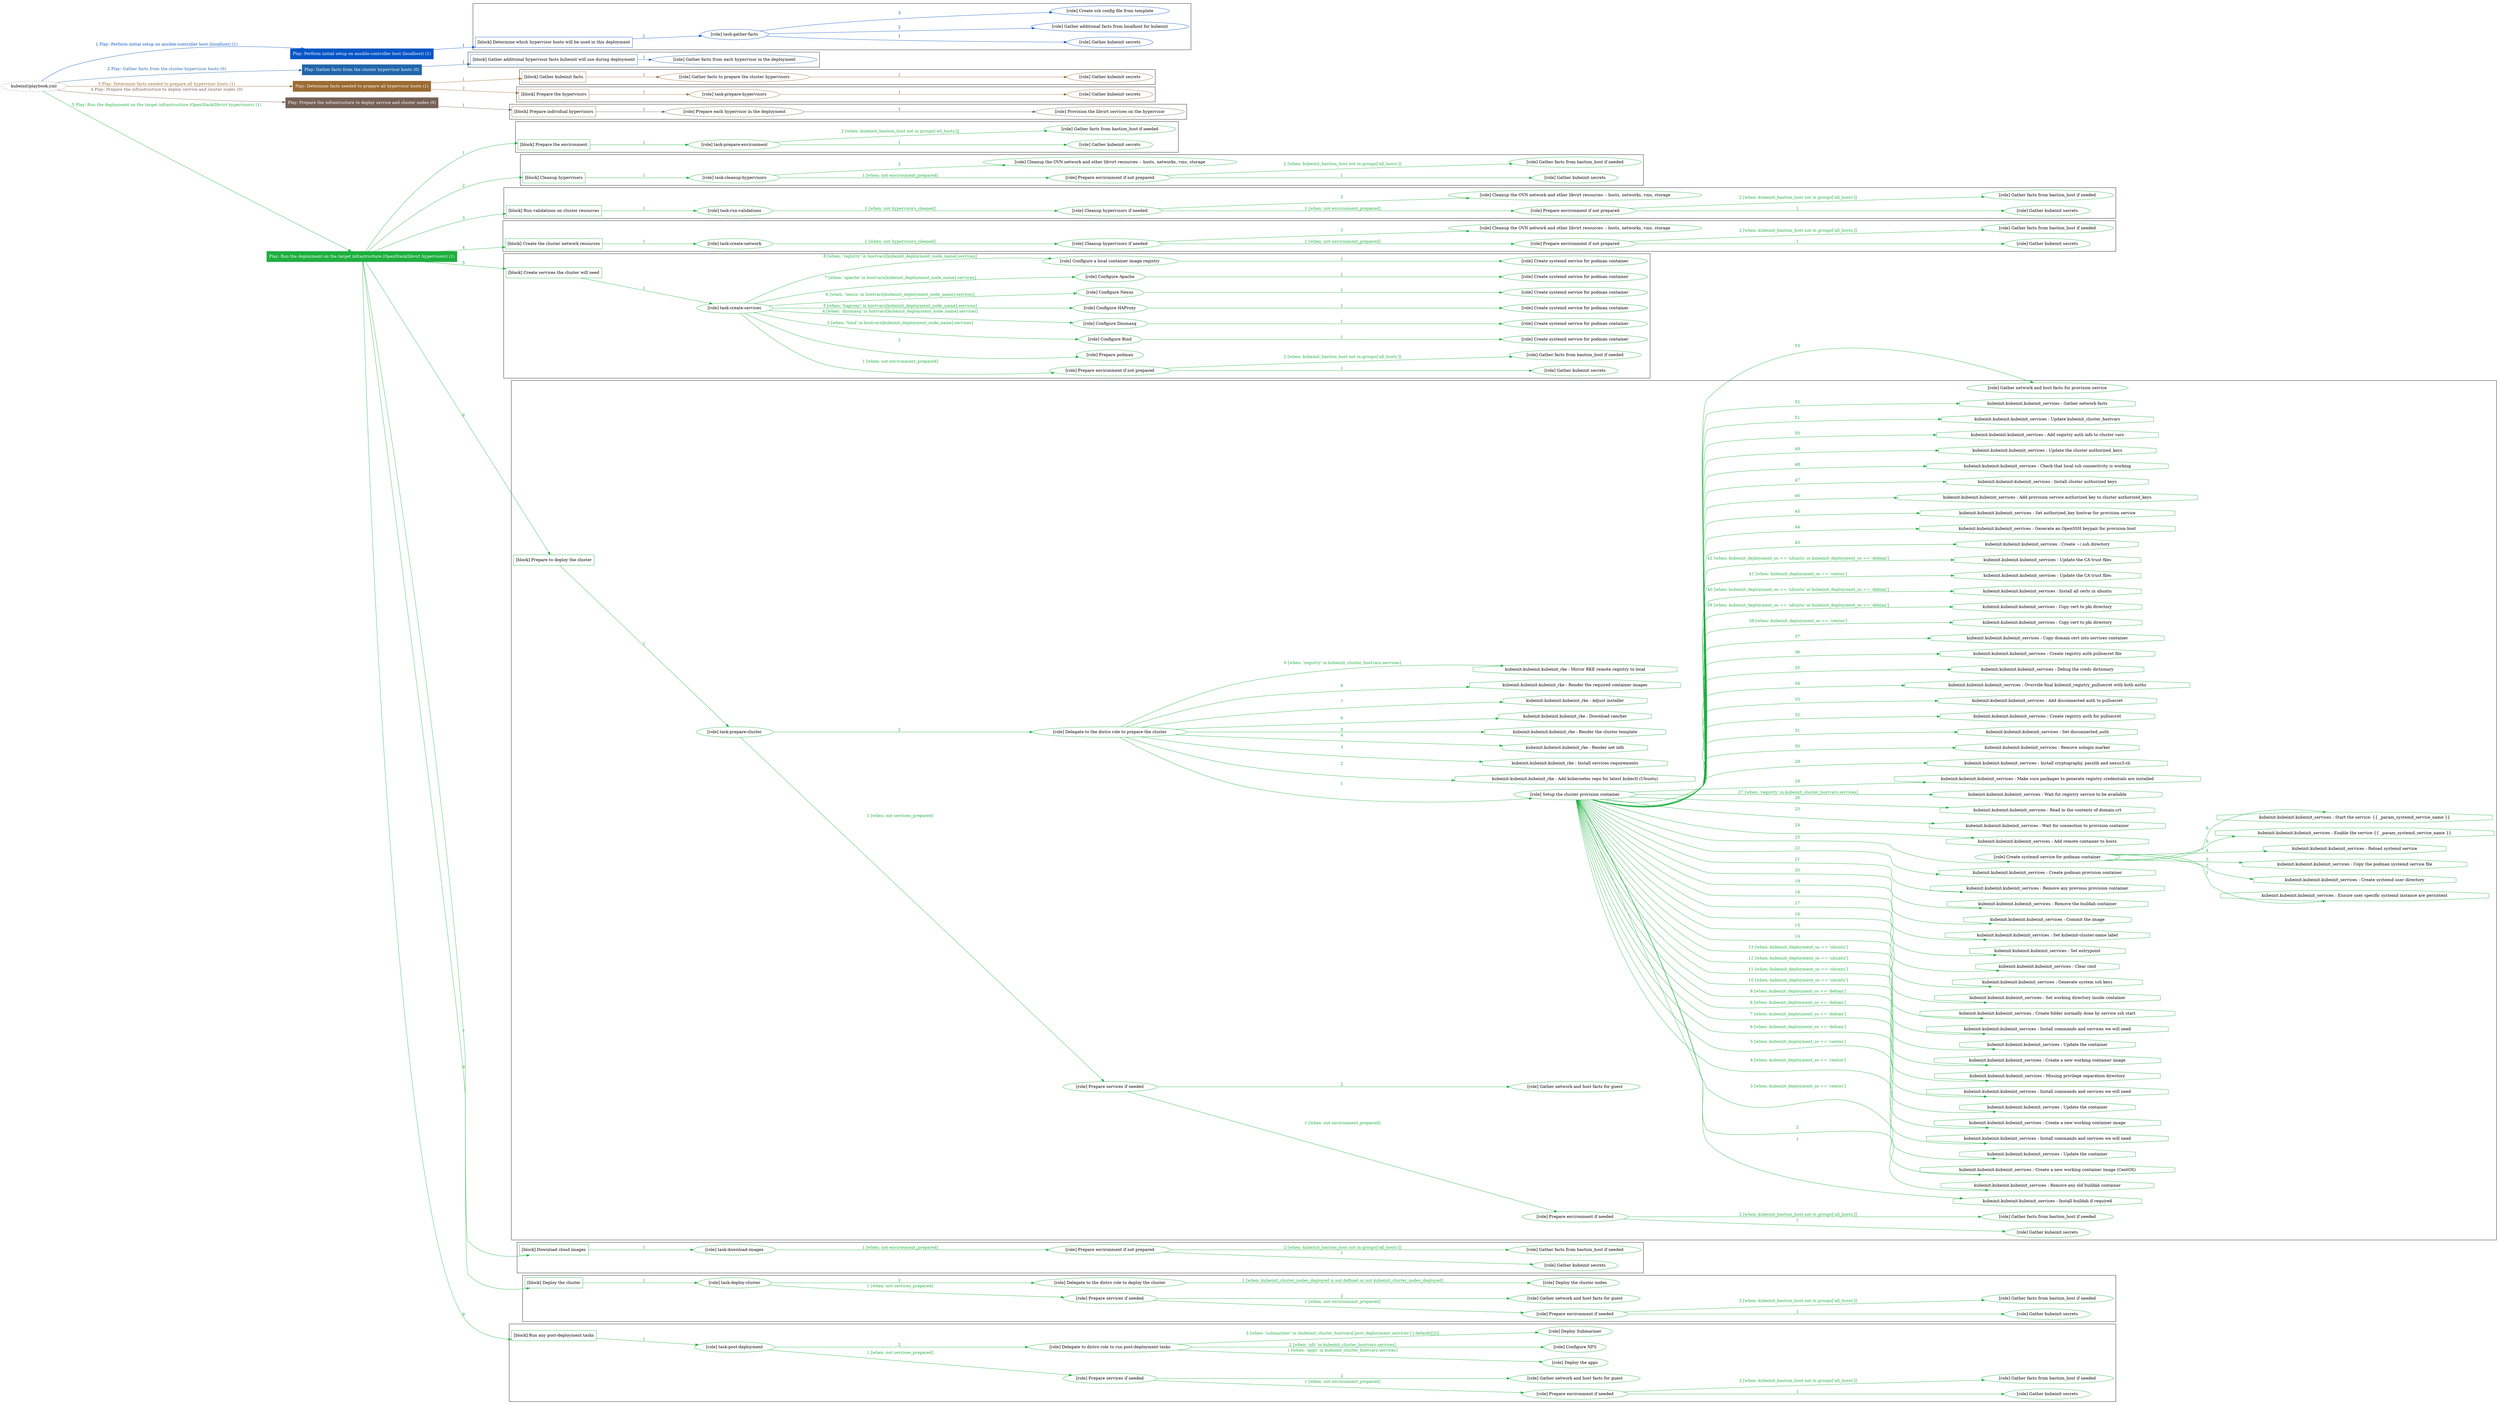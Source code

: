 digraph {
	graph [concentrate=true ordering=in rankdir=LR ratio=fill]
	edge [esep=5 sep=10]
	"kubeinit/playbook.yml" [URL="/home/runner/work/kubeinit/kubeinit/kubeinit/playbook.yml" id=playbook_8a1f631a style=dotted]
	"kubeinit/playbook.yml" -> play_51634c19 [label="1 Play: Perform initial setup on ansible-controller host (localhost) (1)" color="#0655c6" fontcolor="#0655c6" id=edge_play_51634c19 labeltooltip="1 Play: Perform initial setup on ansible-controller host (localhost) (1)" tooltip="1 Play: Perform initial setup on ansible-controller host (localhost) (1)"]
	subgraph "Play: Perform initial setup on ansible-controller host (localhost) (1)" {
		play_51634c19 [label="Play: Perform initial setup on ansible-controller host (localhost) (1)" URL="/home/runner/work/kubeinit/kubeinit/kubeinit/playbook.yml" color="#0655c6" fontcolor="#ffffff" id=play_51634c19 shape=box style=filled tooltip=localhost]
		play_51634c19 -> block_9f98be02 [label=1 color="#0655c6" fontcolor="#0655c6" id=edge_block_9f98be02 labeltooltip=1 tooltip=1]
		subgraph cluster_block_9f98be02 {
			block_9f98be02 [label="[block] Determine which hypervisor hosts will be used in this deployment" URL="/home/runner/work/kubeinit/kubeinit/kubeinit/playbook.yml" color="#0655c6" id=block_9f98be02 labeltooltip="Determine which hypervisor hosts will be used in this deployment" shape=box tooltip="Determine which hypervisor hosts will be used in this deployment"]
			block_9f98be02 -> role_9b77c1ad [label="1 " color="#0655c6" fontcolor="#0655c6" id=edge_role_9b77c1ad labeltooltip="1 " tooltip="1 "]
			subgraph "task-gather-facts" {
				role_9b77c1ad [label="[role] task-gather-facts" URL="/home/runner/work/kubeinit/kubeinit/kubeinit/playbook.yml" color="#0655c6" id=role_9b77c1ad tooltip="task-gather-facts"]
				role_9b77c1ad -> role_cfd7efde [label="1 " color="#0655c6" fontcolor="#0655c6" id=edge_role_cfd7efde labeltooltip="1 " tooltip="1 "]
				subgraph "Gather kubeinit secrets" {
					role_cfd7efde [label="[role] Gather kubeinit secrets" URL="/home/runner/.ansible/collections/ansible_collections/kubeinit/kubeinit/roles/kubeinit_prepare/tasks/build_hypervisors_group.yml" color="#0655c6" id=role_cfd7efde tooltip="Gather kubeinit secrets"]
				}
				role_9b77c1ad -> role_cef3268b [label="2 " color="#0655c6" fontcolor="#0655c6" id=edge_role_cef3268b labeltooltip="2 " tooltip="2 "]
				subgraph "Gather additional facts from localhost for kubeinit" {
					role_cef3268b [label="[role] Gather additional facts from localhost for kubeinit" URL="/home/runner/.ansible/collections/ansible_collections/kubeinit/kubeinit/roles/kubeinit_prepare/tasks/build_hypervisors_group.yml" color="#0655c6" id=role_cef3268b tooltip="Gather additional facts from localhost for kubeinit"]
				}
				role_9b77c1ad -> role_87c69611 [label="3 " color="#0655c6" fontcolor="#0655c6" id=edge_role_87c69611 labeltooltip="3 " tooltip="3 "]
				subgraph "Create ssh config file from template" {
					role_87c69611 [label="[role] Create ssh config file from template" URL="/home/runner/.ansible/collections/ansible_collections/kubeinit/kubeinit/roles/kubeinit_prepare/tasks/build_hypervisors_group.yml" color="#0655c6" id=role_87c69611 tooltip="Create ssh config file from template"]
				}
			}
		}
	}
	"kubeinit/playbook.yml" -> play_c17e81b8 [label="2 Play: Gather facts from the cluster hypervisor hosts (0)" color="#2166ab" fontcolor="#2166ab" id=edge_play_c17e81b8 labeltooltip="2 Play: Gather facts from the cluster hypervisor hosts (0)" tooltip="2 Play: Gather facts from the cluster hypervisor hosts (0)"]
	subgraph "Play: Gather facts from the cluster hypervisor hosts (0)" {
		play_c17e81b8 [label="Play: Gather facts from the cluster hypervisor hosts (0)" URL="/home/runner/work/kubeinit/kubeinit/kubeinit/playbook.yml" color="#2166ab" fontcolor="#ffffff" id=play_c17e81b8 shape=box style=filled tooltip="Play: Gather facts from the cluster hypervisor hosts (0)"]
		play_c17e81b8 -> block_cc37a801 [label=1 color="#2166ab" fontcolor="#2166ab" id=edge_block_cc37a801 labeltooltip=1 tooltip=1]
		subgraph cluster_block_cc37a801 {
			block_cc37a801 [label="[block] Gather additional hypervisor facts kubeinit will use during deployment" URL="/home/runner/work/kubeinit/kubeinit/kubeinit/playbook.yml" color="#2166ab" id=block_cc37a801 labeltooltip="Gather additional hypervisor facts kubeinit will use during deployment" shape=box tooltip="Gather additional hypervisor facts kubeinit will use during deployment"]
			block_cc37a801 -> role_b985a549 [label="1 " color="#2166ab" fontcolor="#2166ab" id=edge_role_b985a549 labeltooltip="1 " tooltip="1 "]
			subgraph "Gather facts from each hypervisor in the deployment" {
				role_b985a549 [label="[role] Gather facts from each hypervisor in the deployment" URL="/home/runner/work/kubeinit/kubeinit/kubeinit/playbook.yml" color="#2166ab" id=role_b985a549 tooltip="Gather facts from each hypervisor in the deployment"]
			}
		}
	}
	"kubeinit/playbook.yml" -> play_3a5e0d23 [label="3 Play: Determine facts needed to prepare all hypervisor hosts (1)" color="#9b6b31" fontcolor="#9b6b31" id=edge_play_3a5e0d23 labeltooltip="3 Play: Determine facts needed to prepare all hypervisor hosts (1)" tooltip="3 Play: Determine facts needed to prepare all hypervisor hosts (1)"]
	subgraph "Play: Determine facts needed to prepare all hypervisor hosts (1)" {
		play_3a5e0d23 [label="Play: Determine facts needed to prepare all hypervisor hosts (1)" URL="/home/runner/work/kubeinit/kubeinit/kubeinit/playbook.yml" color="#9b6b31" fontcolor="#ffffff" id=play_3a5e0d23 shape=box style=filled tooltip=localhost]
		play_3a5e0d23 -> block_594627fe [label=1 color="#9b6b31" fontcolor="#9b6b31" id=edge_block_594627fe labeltooltip=1 tooltip=1]
		subgraph cluster_block_594627fe {
			block_594627fe [label="[block] Gather kubeinit facts" URL="/home/runner/work/kubeinit/kubeinit/kubeinit/playbook.yml" color="#9b6b31" id=block_594627fe labeltooltip="Gather kubeinit facts" shape=box tooltip="Gather kubeinit facts"]
			block_594627fe -> role_a1ede883 [label="1 " color="#9b6b31" fontcolor="#9b6b31" id=edge_role_a1ede883 labeltooltip="1 " tooltip="1 "]
			subgraph "Gather facts to prepare the cluster hypervisors" {
				role_a1ede883 [label="[role] Gather facts to prepare the cluster hypervisors" URL="/home/runner/work/kubeinit/kubeinit/kubeinit/playbook.yml" color="#9b6b31" id=role_a1ede883 tooltip="Gather facts to prepare the cluster hypervisors"]
				role_a1ede883 -> role_40c01231 [label="1 " color="#9b6b31" fontcolor="#9b6b31" id=edge_role_40c01231 labeltooltip="1 " tooltip="1 "]
				subgraph "Gather kubeinit secrets" {
					role_40c01231 [label="[role] Gather kubeinit secrets" URL="/home/runner/.ansible/collections/ansible_collections/kubeinit/kubeinit/roles/kubeinit_prepare/tasks/gather_kubeinit_facts.yml" color="#9b6b31" id=role_40c01231 tooltip="Gather kubeinit secrets"]
				}
			}
		}
		play_3a5e0d23 -> block_376bbbba [label=2 color="#9b6b31" fontcolor="#9b6b31" id=edge_block_376bbbba labeltooltip=2 tooltip=2]
		subgraph cluster_block_376bbbba {
			block_376bbbba [label="[block] Prepare the hypervisors" URL="/home/runner/work/kubeinit/kubeinit/kubeinit/playbook.yml" color="#9b6b31" id=block_376bbbba labeltooltip="Prepare the hypervisors" shape=box tooltip="Prepare the hypervisors"]
			block_376bbbba -> role_0b255b8e [label="1 " color="#9b6b31" fontcolor="#9b6b31" id=edge_role_0b255b8e labeltooltip="1 " tooltip="1 "]
			subgraph "task-prepare-hypervisors" {
				role_0b255b8e [label="[role] task-prepare-hypervisors" URL="/home/runner/work/kubeinit/kubeinit/kubeinit/playbook.yml" color="#9b6b31" id=role_0b255b8e tooltip="task-prepare-hypervisors"]
				role_0b255b8e -> role_ed30eedb [label="1 " color="#9b6b31" fontcolor="#9b6b31" id=edge_role_ed30eedb labeltooltip="1 " tooltip="1 "]
				subgraph "Gather kubeinit secrets" {
					role_ed30eedb [label="[role] Gather kubeinit secrets" URL="/home/runner/.ansible/collections/ansible_collections/kubeinit/kubeinit/roles/kubeinit_prepare/tasks/gather_kubeinit_facts.yml" color="#9b6b31" id=role_ed30eedb tooltip="Gather kubeinit secrets"]
				}
			}
		}
	}
	"kubeinit/playbook.yml" -> play_3bd6a532 [label="4 Play: Prepare the infrastructure to deploy service and cluster nodes (0)" color="#766156" fontcolor="#766156" id=edge_play_3bd6a532 labeltooltip="4 Play: Prepare the infrastructure to deploy service and cluster nodes (0)" tooltip="4 Play: Prepare the infrastructure to deploy service and cluster nodes (0)"]
	subgraph "Play: Prepare the infrastructure to deploy service and cluster nodes (0)" {
		play_3bd6a532 [label="Play: Prepare the infrastructure to deploy service and cluster nodes (0)" URL="/home/runner/work/kubeinit/kubeinit/kubeinit/playbook.yml" color="#766156" fontcolor="#ffffff" id=play_3bd6a532 shape=box style=filled tooltip="Play: Prepare the infrastructure to deploy service and cluster nodes (0)"]
		play_3bd6a532 -> block_fe0af278 [label=1 color="#766156" fontcolor="#766156" id=edge_block_fe0af278 labeltooltip=1 tooltip=1]
		subgraph cluster_block_fe0af278 {
			block_fe0af278 [label="[block] Prepare individual hypervisors" URL="/home/runner/work/kubeinit/kubeinit/kubeinit/playbook.yml" color="#766156" id=block_fe0af278 labeltooltip="Prepare individual hypervisors" shape=box tooltip="Prepare individual hypervisors"]
			block_fe0af278 -> role_1c2ed0ef [label="1 " color="#766156" fontcolor="#766156" id=edge_role_1c2ed0ef labeltooltip="1 " tooltip="1 "]
			subgraph "Prepare each hypervisor in the deployment" {
				role_1c2ed0ef [label="[role] Prepare each hypervisor in the deployment" URL="/home/runner/work/kubeinit/kubeinit/kubeinit/playbook.yml" color="#766156" id=role_1c2ed0ef tooltip="Prepare each hypervisor in the deployment"]
				role_1c2ed0ef -> role_dffbecc4 [label="1 " color="#766156" fontcolor="#766156" id=edge_role_dffbecc4 labeltooltip="1 " tooltip="1 "]
				subgraph "Provision the libvirt services on the hypervisor" {
					role_dffbecc4 [label="[role] Provision the libvirt services on the hypervisor" URL="/home/runner/.ansible/collections/ansible_collections/kubeinit/kubeinit/roles/kubeinit_prepare/tasks/prepare_hypervisor.yml" color="#766156" id=role_dffbecc4 tooltip="Provision the libvirt services on the hypervisor"]
				}
			}
		}
	}
	"kubeinit/playbook.yml" -> play_a4208dba [label="5 Play: Run the deployment on the target infrastructure (OpenStack/libvirt hypervisors) (1)" color="#1daf3e" fontcolor="#1daf3e" id=edge_play_a4208dba labeltooltip="5 Play: Run the deployment on the target infrastructure (OpenStack/libvirt hypervisors) (1)" tooltip="5 Play: Run the deployment on the target infrastructure (OpenStack/libvirt hypervisors) (1)"]
	subgraph "Play: Run the deployment on the target infrastructure (OpenStack/libvirt hypervisors) (1)" {
		play_a4208dba [label="Play: Run the deployment on the target infrastructure (OpenStack/libvirt hypervisors) (1)" URL="/home/runner/work/kubeinit/kubeinit/kubeinit/playbook.yml" color="#1daf3e" fontcolor="#ffffff" id=play_a4208dba shape=box style=filled tooltip=localhost]
		play_a4208dba -> block_c30734f8 [label=1 color="#1daf3e" fontcolor="#1daf3e" id=edge_block_c30734f8 labeltooltip=1 tooltip=1]
		subgraph cluster_block_c30734f8 {
			block_c30734f8 [label="[block] Prepare the environment" URL="/home/runner/work/kubeinit/kubeinit/kubeinit/playbook.yml" color="#1daf3e" id=block_c30734f8 labeltooltip="Prepare the environment" shape=box tooltip="Prepare the environment"]
			block_c30734f8 -> role_9248d7ec [label="1 " color="#1daf3e" fontcolor="#1daf3e" id=edge_role_9248d7ec labeltooltip="1 " tooltip="1 "]
			subgraph "task-prepare-environment" {
				role_9248d7ec [label="[role] task-prepare-environment" URL="/home/runner/work/kubeinit/kubeinit/kubeinit/playbook.yml" color="#1daf3e" id=role_9248d7ec tooltip="task-prepare-environment"]
				role_9248d7ec -> role_bbd40c8f [label="1 " color="#1daf3e" fontcolor="#1daf3e" id=edge_role_bbd40c8f labeltooltip="1 " tooltip="1 "]
				subgraph "Gather kubeinit secrets" {
					role_bbd40c8f [label="[role] Gather kubeinit secrets" URL="/home/runner/.ansible/collections/ansible_collections/kubeinit/kubeinit/roles/kubeinit_prepare/tasks/gather_kubeinit_facts.yml" color="#1daf3e" id=role_bbd40c8f tooltip="Gather kubeinit secrets"]
				}
				role_9248d7ec -> role_7fccb37f [label="2 [when: kubeinit_bastion_host not in groups['all_hosts']]" color="#1daf3e" fontcolor="#1daf3e" id=edge_role_7fccb37f labeltooltip="2 [when: kubeinit_bastion_host not in groups['all_hosts']]" tooltip="2 [when: kubeinit_bastion_host not in groups['all_hosts']]"]
				subgraph "Gather facts from bastion_host if needed" {
					role_7fccb37f [label="[role] Gather facts from bastion_host if needed" URL="/home/runner/.ansible/collections/ansible_collections/kubeinit/kubeinit/roles/kubeinit_prepare/tasks/main.yml" color="#1daf3e" id=role_7fccb37f tooltip="Gather facts from bastion_host if needed"]
				}
			}
		}
		play_a4208dba -> block_2aaffeda [label=2 color="#1daf3e" fontcolor="#1daf3e" id=edge_block_2aaffeda labeltooltip=2 tooltip=2]
		subgraph cluster_block_2aaffeda {
			block_2aaffeda [label="[block] Cleanup hypervisors" URL="/home/runner/work/kubeinit/kubeinit/kubeinit/playbook.yml" color="#1daf3e" id=block_2aaffeda labeltooltip="Cleanup hypervisors" shape=box tooltip="Cleanup hypervisors"]
			block_2aaffeda -> role_f940de01 [label="1 " color="#1daf3e" fontcolor="#1daf3e" id=edge_role_f940de01 labeltooltip="1 " tooltip="1 "]
			subgraph "task-cleanup-hypervisors" {
				role_f940de01 [label="[role] task-cleanup-hypervisors" URL="/home/runner/work/kubeinit/kubeinit/kubeinit/playbook.yml" color="#1daf3e" id=role_f940de01 tooltip="task-cleanup-hypervisors"]
				role_f940de01 -> role_b42b69e8 [label="1 [when: not environment_prepared]" color="#1daf3e" fontcolor="#1daf3e" id=edge_role_b42b69e8 labeltooltip="1 [when: not environment_prepared]" tooltip="1 [when: not environment_prepared]"]
				subgraph "Prepare environment if not prepared" {
					role_b42b69e8 [label="[role] Prepare environment if not prepared" URL="/home/runner/.ansible/collections/ansible_collections/kubeinit/kubeinit/roles/kubeinit_libvirt/tasks/cleanup_hypervisors.yml" color="#1daf3e" id=role_b42b69e8 tooltip="Prepare environment if not prepared"]
					role_b42b69e8 -> role_0e2f6628 [label="1 " color="#1daf3e" fontcolor="#1daf3e" id=edge_role_0e2f6628 labeltooltip="1 " tooltip="1 "]
					subgraph "Gather kubeinit secrets" {
						role_0e2f6628 [label="[role] Gather kubeinit secrets" URL="/home/runner/.ansible/collections/ansible_collections/kubeinit/kubeinit/roles/kubeinit_prepare/tasks/gather_kubeinit_facts.yml" color="#1daf3e" id=role_0e2f6628 tooltip="Gather kubeinit secrets"]
					}
					role_b42b69e8 -> role_36deafb1 [label="2 [when: kubeinit_bastion_host not in groups['all_hosts']]" color="#1daf3e" fontcolor="#1daf3e" id=edge_role_36deafb1 labeltooltip="2 [when: kubeinit_bastion_host not in groups['all_hosts']]" tooltip="2 [when: kubeinit_bastion_host not in groups['all_hosts']]"]
					subgraph "Gather facts from bastion_host if needed" {
						role_36deafb1 [label="[role] Gather facts from bastion_host if needed" URL="/home/runner/.ansible/collections/ansible_collections/kubeinit/kubeinit/roles/kubeinit_prepare/tasks/main.yml" color="#1daf3e" id=role_36deafb1 tooltip="Gather facts from bastion_host if needed"]
					}
				}
				role_f940de01 -> role_72122e1d [label="2 " color="#1daf3e" fontcolor="#1daf3e" id=edge_role_72122e1d labeltooltip="2 " tooltip="2 "]
				subgraph "Cleanup the OVN network and other libvirt resources -- hosts, networks, vms, storage" {
					role_72122e1d [label="[role] Cleanup the OVN network and other libvirt resources -- hosts, networks, vms, storage" URL="/home/runner/.ansible/collections/ansible_collections/kubeinit/kubeinit/roles/kubeinit_libvirt/tasks/cleanup_hypervisors.yml" color="#1daf3e" id=role_72122e1d tooltip="Cleanup the OVN network and other libvirt resources -- hosts, networks, vms, storage"]
				}
			}
		}
		play_a4208dba -> block_03d56a46 [label=3 color="#1daf3e" fontcolor="#1daf3e" id=edge_block_03d56a46 labeltooltip=3 tooltip=3]
		subgraph cluster_block_03d56a46 {
			block_03d56a46 [label="[block] Run validations on cluster resources" URL="/home/runner/work/kubeinit/kubeinit/kubeinit/playbook.yml" color="#1daf3e" id=block_03d56a46 labeltooltip="Run validations on cluster resources" shape=box tooltip="Run validations on cluster resources"]
			block_03d56a46 -> role_14511038 [label="1 " color="#1daf3e" fontcolor="#1daf3e" id=edge_role_14511038 labeltooltip="1 " tooltip="1 "]
			subgraph "task-run-validations" {
				role_14511038 [label="[role] task-run-validations" URL="/home/runner/work/kubeinit/kubeinit/kubeinit/playbook.yml" color="#1daf3e" id=role_14511038 tooltip="task-run-validations"]
				role_14511038 -> role_108ac6ab [label="1 [when: not hypervisors_cleaned]" color="#1daf3e" fontcolor="#1daf3e" id=edge_role_108ac6ab labeltooltip="1 [when: not hypervisors_cleaned]" tooltip="1 [when: not hypervisors_cleaned]"]
				subgraph "Cleanup hypervisors if needed" {
					role_108ac6ab [label="[role] Cleanup hypervisors if needed" URL="/home/runner/.ansible/collections/ansible_collections/kubeinit/kubeinit/roles/kubeinit_validations/tasks/main.yml" color="#1daf3e" id=role_108ac6ab tooltip="Cleanup hypervisors if needed"]
					role_108ac6ab -> role_4d9f9936 [label="1 [when: not environment_prepared]" color="#1daf3e" fontcolor="#1daf3e" id=edge_role_4d9f9936 labeltooltip="1 [when: not environment_prepared]" tooltip="1 [when: not environment_prepared]"]
					subgraph "Prepare environment if not prepared" {
						role_4d9f9936 [label="[role] Prepare environment if not prepared" URL="/home/runner/.ansible/collections/ansible_collections/kubeinit/kubeinit/roles/kubeinit_libvirt/tasks/cleanup_hypervisors.yml" color="#1daf3e" id=role_4d9f9936 tooltip="Prepare environment if not prepared"]
						role_4d9f9936 -> role_30be1278 [label="1 " color="#1daf3e" fontcolor="#1daf3e" id=edge_role_30be1278 labeltooltip="1 " tooltip="1 "]
						subgraph "Gather kubeinit secrets" {
							role_30be1278 [label="[role] Gather kubeinit secrets" URL="/home/runner/.ansible/collections/ansible_collections/kubeinit/kubeinit/roles/kubeinit_prepare/tasks/gather_kubeinit_facts.yml" color="#1daf3e" id=role_30be1278 tooltip="Gather kubeinit secrets"]
						}
						role_4d9f9936 -> role_77d4da35 [label="2 [when: kubeinit_bastion_host not in groups['all_hosts']]" color="#1daf3e" fontcolor="#1daf3e" id=edge_role_77d4da35 labeltooltip="2 [when: kubeinit_bastion_host not in groups['all_hosts']]" tooltip="2 [when: kubeinit_bastion_host not in groups['all_hosts']]"]
						subgraph "Gather facts from bastion_host if needed" {
							role_77d4da35 [label="[role] Gather facts from bastion_host if needed" URL="/home/runner/.ansible/collections/ansible_collections/kubeinit/kubeinit/roles/kubeinit_prepare/tasks/main.yml" color="#1daf3e" id=role_77d4da35 tooltip="Gather facts from bastion_host if needed"]
						}
					}
					role_108ac6ab -> role_a0dcd63c [label="2 " color="#1daf3e" fontcolor="#1daf3e" id=edge_role_a0dcd63c labeltooltip="2 " tooltip="2 "]
					subgraph "Cleanup the OVN network and other libvirt resources -- hosts, networks, vms, storage" {
						role_a0dcd63c [label="[role] Cleanup the OVN network and other libvirt resources -- hosts, networks, vms, storage" URL="/home/runner/.ansible/collections/ansible_collections/kubeinit/kubeinit/roles/kubeinit_libvirt/tasks/cleanup_hypervisors.yml" color="#1daf3e" id=role_a0dcd63c tooltip="Cleanup the OVN network and other libvirt resources -- hosts, networks, vms, storage"]
					}
				}
			}
		}
		play_a4208dba -> block_e18ca65d [label=4 color="#1daf3e" fontcolor="#1daf3e" id=edge_block_e18ca65d labeltooltip=4 tooltip=4]
		subgraph cluster_block_e18ca65d {
			block_e18ca65d [label="[block] Create the cluster network resources" URL="/home/runner/work/kubeinit/kubeinit/kubeinit/playbook.yml" color="#1daf3e" id=block_e18ca65d labeltooltip="Create the cluster network resources" shape=box tooltip="Create the cluster network resources"]
			block_e18ca65d -> role_04f6fddd [label="1 " color="#1daf3e" fontcolor="#1daf3e" id=edge_role_04f6fddd labeltooltip="1 " tooltip="1 "]
			subgraph "task-create-network" {
				role_04f6fddd [label="[role] task-create-network" URL="/home/runner/work/kubeinit/kubeinit/kubeinit/playbook.yml" color="#1daf3e" id=role_04f6fddd tooltip="task-create-network"]
				role_04f6fddd -> role_186cae42 [label="1 [when: not hypervisors_cleaned]" color="#1daf3e" fontcolor="#1daf3e" id=edge_role_186cae42 labeltooltip="1 [when: not hypervisors_cleaned]" tooltip="1 [when: not hypervisors_cleaned]"]
				subgraph "Cleanup hypervisors if needed" {
					role_186cae42 [label="[role] Cleanup hypervisors if needed" URL="/home/runner/.ansible/collections/ansible_collections/kubeinit/kubeinit/roles/kubeinit_libvirt/tasks/create_network.yml" color="#1daf3e" id=role_186cae42 tooltip="Cleanup hypervisors if needed"]
					role_186cae42 -> role_b6f0380b [label="1 [when: not environment_prepared]" color="#1daf3e" fontcolor="#1daf3e" id=edge_role_b6f0380b labeltooltip="1 [when: not environment_prepared]" tooltip="1 [when: not environment_prepared]"]
					subgraph "Prepare environment if not prepared" {
						role_b6f0380b [label="[role] Prepare environment if not prepared" URL="/home/runner/.ansible/collections/ansible_collections/kubeinit/kubeinit/roles/kubeinit_libvirt/tasks/cleanup_hypervisors.yml" color="#1daf3e" id=role_b6f0380b tooltip="Prepare environment if not prepared"]
						role_b6f0380b -> role_91dd46ce [label="1 " color="#1daf3e" fontcolor="#1daf3e" id=edge_role_91dd46ce labeltooltip="1 " tooltip="1 "]
						subgraph "Gather kubeinit secrets" {
							role_91dd46ce [label="[role] Gather kubeinit secrets" URL="/home/runner/.ansible/collections/ansible_collections/kubeinit/kubeinit/roles/kubeinit_prepare/tasks/gather_kubeinit_facts.yml" color="#1daf3e" id=role_91dd46ce tooltip="Gather kubeinit secrets"]
						}
						role_b6f0380b -> role_3e274297 [label="2 [when: kubeinit_bastion_host not in groups['all_hosts']]" color="#1daf3e" fontcolor="#1daf3e" id=edge_role_3e274297 labeltooltip="2 [when: kubeinit_bastion_host not in groups['all_hosts']]" tooltip="2 [when: kubeinit_bastion_host not in groups['all_hosts']]"]
						subgraph "Gather facts from bastion_host if needed" {
							role_3e274297 [label="[role] Gather facts from bastion_host if needed" URL="/home/runner/.ansible/collections/ansible_collections/kubeinit/kubeinit/roles/kubeinit_prepare/tasks/main.yml" color="#1daf3e" id=role_3e274297 tooltip="Gather facts from bastion_host if needed"]
						}
					}
					role_186cae42 -> role_ee909b35 [label="2 " color="#1daf3e" fontcolor="#1daf3e" id=edge_role_ee909b35 labeltooltip="2 " tooltip="2 "]
					subgraph "Cleanup the OVN network and other libvirt resources -- hosts, networks, vms, storage" {
						role_ee909b35 [label="[role] Cleanup the OVN network and other libvirt resources -- hosts, networks, vms, storage" URL="/home/runner/.ansible/collections/ansible_collections/kubeinit/kubeinit/roles/kubeinit_libvirt/tasks/cleanup_hypervisors.yml" color="#1daf3e" id=role_ee909b35 tooltip="Cleanup the OVN network and other libvirt resources -- hosts, networks, vms, storage"]
					}
				}
			}
		}
		play_a4208dba -> block_c6baaa20 [label=5 color="#1daf3e" fontcolor="#1daf3e" id=edge_block_c6baaa20 labeltooltip=5 tooltip=5]
		subgraph cluster_block_c6baaa20 {
			block_c6baaa20 [label="[block] Create services the cluster will need" URL="/home/runner/work/kubeinit/kubeinit/kubeinit/playbook.yml" color="#1daf3e" id=block_c6baaa20 labeltooltip="Create services the cluster will need" shape=box tooltip="Create services the cluster will need"]
			block_c6baaa20 -> role_6efb101f [label="1 " color="#1daf3e" fontcolor="#1daf3e" id=edge_role_6efb101f labeltooltip="1 " tooltip="1 "]
			subgraph "task-create-services" {
				role_6efb101f [label="[role] task-create-services" URL="/home/runner/work/kubeinit/kubeinit/kubeinit/playbook.yml" color="#1daf3e" id=role_6efb101f tooltip="task-create-services"]
				role_6efb101f -> role_dcb67640 [label="1 [when: not environment_prepared]" color="#1daf3e" fontcolor="#1daf3e" id=edge_role_dcb67640 labeltooltip="1 [when: not environment_prepared]" tooltip="1 [when: not environment_prepared]"]
				subgraph "Prepare environment if not prepared" {
					role_dcb67640 [label="[role] Prepare environment if not prepared" URL="/home/runner/.ansible/collections/ansible_collections/kubeinit/kubeinit/roles/kubeinit_services/tasks/main.yml" color="#1daf3e" id=role_dcb67640 tooltip="Prepare environment if not prepared"]
					role_dcb67640 -> role_559ffe03 [label="1 " color="#1daf3e" fontcolor="#1daf3e" id=edge_role_559ffe03 labeltooltip="1 " tooltip="1 "]
					subgraph "Gather kubeinit secrets" {
						role_559ffe03 [label="[role] Gather kubeinit secrets" URL="/home/runner/.ansible/collections/ansible_collections/kubeinit/kubeinit/roles/kubeinit_prepare/tasks/gather_kubeinit_facts.yml" color="#1daf3e" id=role_559ffe03 tooltip="Gather kubeinit secrets"]
					}
					role_dcb67640 -> role_2d7e17c9 [label="2 [when: kubeinit_bastion_host not in groups['all_hosts']]" color="#1daf3e" fontcolor="#1daf3e" id=edge_role_2d7e17c9 labeltooltip="2 [when: kubeinit_bastion_host not in groups['all_hosts']]" tooltip="2 [when: kubeinit_bastion_host not in groups['all_hosts']]"]
					subgraph "Gather facts from bastion_host if needed" {
						role_2d7e17c9 [label="[role] Gather facts from bastion_host if needed" URL="/home/runner/.ansible/collections/ansible_collections/kubeinit/kubeinit/roles/kubeinit_prepare/tasks/main.yml" color="#1daf3e" id=role_2d7e17c9 tooltip="Gather facts from bastion_host if needed"]
					}
				}
				role_6efb101f -> role_bb9984c0 [label="2 " color="#1daf3e" fontcolor="#1daf3e" id=edge_role_bb9984c0 labeltooltip="2 " tooltip="2 "]
				subgraph "Prepare podman" {
					role_bb9984c0 [label="[role] Prepare podman" URL="/home/runner/.ansible/collections/ansible_collections/kubeinit/kubeinit/roles/kubeinit_services/tasks/00_create_service_pod.yml" color="#1daf3e" id=role_bb9984c0 tooltip="Prepare podman"]
				}
				role_6efb101f -> role_1bea9048 [label="3 [when: 'bind' in hostvars[kubeinit_deployment_node_name].services]" color="#1daf3e" fontcolor="#1daf3e" id=edge_role_1bea9048 labeltooltip="3 [when: 'bind' in hostvars[kubeinit_deployment_node_name].services]" tooltip="3 [when: 'bind' in hostvars[kubeinit_deployment_node_name].services]"]
				subgraph "Configure Bind" {
					role_1bea9048 [label="[role] Configure Bind" URL="/home/runner/.ansible/collections/ansible_collections/kubeinit/kubeinit/roles/kubeinit_services/tasks/start_services_containers.yml" color="#1daf3e" id=role_1bea9048 tooltip="Configure Bind"]
					role_1bea9048 -> role_ccc9ca0f [label="1 " color="#1daf3e" fontcolor="#1daf3e" id=edge_role_ccc9ca0f labeltooltip="1 " tooltip="1 "]
					subgraph "Create systemd service for podman container" {
						role_ccc9ca0f [label="[role] Create systemd service for podman container" URL="/home/runner/.ansible/collections/ansible_collections/kubeinit/kubeinit/roles/kubeinit_bind/tasks/main.yml" color="#1daf3e" id=role_ccc9ca0f tooltip="Create systemd service for podman container"]
					}
				}
				role_6efb101f -> role_a3390b22 [label="4 [when: 'dnsmasq' in hostvars[kubeinit_deployment_node_name].services]" color="#1daf3e" fontcolor="#1daf3e" id=edge_role_a3390b22 labeltooltip="4 [when: 'dnsmasq' in hostvars[kubeinit_deployment_node_name].services]" tooltip="4 [when: 'dnsmasq' in hostvars[kubeinit_deployment_node_name].services]"]
				subgraph "Configure Dnsmasq" {
					role_a3390b22 [label="[role] Configure Dnsmasq" URL="/home/runner/.ansible/collections/ansible_collections/kubeinit/kubeinit/roles/kubeinit_services/tasks/start_services_containers.yml" color="#1daf3e" id=role_a3390b22 tooltip="Configure Dnsmasq"]
					role_a3390b22 -> role_8be32780 [label="1 " color="#1daf3e" fontcolor="#1daf3e" id=edge_role_8be32780 labeltooltip="1 " tooltip="1 "]
					subgraph "Create systemd service for podman container" {
						role_8be32780 [label="[role] Create systemd service for podman container" URL="/home/runner/.ansible/collections/ansible_collections/kubeinit/kubeinit/roles/kubeinit_dnsmasq/tasks/main.yml" color="#1daf3e" id=role_8be32780 tooltip="Create systemd service for podman container"]
					}
				}
				role_6efb101f -> role_0fa806c9 [label="5 [when: 'haproxy' in hostvars[kubeinit_deployment_node_name].services]" color="#1daf3e" fontcolor="#1daf3e" id=edge_role_0fa806c9 labeltooltip="5 [when: 'haproxy' in hostvars[kubeinit_deployment_node_name].services]" tooltip="5 [when: 'haproxy' in hostvars[kubeinit_deployment_node_name].services]"]
				subgraph "Configure HAProxy" {
					role_0fa806c9 [label="[role] Configure HAProxy" URL="/home/runner/.ansible/collections/ansible_collections/kubeinit/kubeinit/roles/kubeinit_services/tasks/start_services_containers.yml" color="#1daf3e" id=role_0fa806c9 tooltip="Configure HAProxy"]
					role_0fa806c9 -> role_58bf1457 [label="1 " color="#1daf3e" fontcolor="#1daf3e" id=edge_role_58bf1457 labeltooltip="1 " tooltip="1 "]
					subgraph "Create systemd service for podman container" {
						role_58bf1457 [label="[role] Create systemd service for podman container" URL="/home/runner/.ansible/collections/ansible_collections/kubeinit/kubeinit/roles/kubeinit_haproxy/tasks/main.yml" color="#1daf3e" id=role_58bf1457 tooltip="Create systemd service for podman container"]
					}
				}
				role_6efb101f -> role_f592dc5b [label="6 [when: 'nexus' in hostvars[kubeinit_deployment_node_name].services]" color="#1daf3e" fontcolor="#1daf3e" id=edge_role_f592dc5b labeltooltip="6 [when: 'nexus' in hostvars[kubeinit_deployment_node_name].services]" tooltip="6 [when: 'nexus' in hostvars[kubeinit_deployment_node_name].services]"]
				subgraph "Configure Nexus" {
					role_f592dc5b [label="[role] Configure Nexus" URL="/home/runner/.ansible/collections/ansible_collections/kubeinit/kubeinit/roles/kubeinit_services/tasks/start_services_containers.yml" color="#1daf3e" id=role_f592dc5b tooltip="Configure Nexus"]
					role_f592dc5b -> role_2189d567 [label="1 " color="#1daf3e" fontcolor="#1daf3e" id=edge_role_2189d567 labeltooltip="1 " tooltip="1 "]
					subgraph "Create systemd service for podman container" {
						role_2189d567 [label="[role] Create systemd service for podman container" URL="/home/runner/.ansible/collections/ansible_collections/kubeinit/kubeinit/roles/kubeinit_nexus/tasks/main.yml" color="#1daf3e" id=role_2189d567 tooltip="Create systemd service for podman container"]
					}
				}
				role_6efb101f -> role_601b68ab [label="7 [when: 'apache' in hostvars[kubeinit_deployment_node_name].services]" color="#1daf3e" fontcolor="#1daf3e" id=edge_role_601b68ab labeltooltip="7 [when: 'apache' in hostvars[kubeinit_deployment_node_name].services]" tooltip="7 [when: 'apache' in hostvars[kubeinit_deployment_node_name].services]"]
				subgraph "Configure Apache" {
					role_601b68ab [label="[role] Configure Apache" URL="/home/runner/.ansible/collections/ansible_collections/kubeinit/kubeinit/roles/kubeinit_services/tasks/start_services_containers.yml" color="#1daf3e" id=role_601b68ab tooltip="Configure Apache"]
					role_601b68ab -> role_a4e13bb1 [label="1 " color="#1daf3e" fontcolor="#1daf3e" id=edge_role_a4e13bb1 labeltooltip="1 " tooltip="1 "]
					subgraph "Create systemd service for podman container" {
						role_a4e13bb1 [label="[role] Create systemd service for podman container" URL="/home/runner/.ansible/collections/ansible_collections/kubeinit/kubeinit/roles/kubeinit_apache/tasks/main.yml" color="#1daf3e" id=role_a4e13bb1 tooltip="Create systemd service for podman container"]
					}
				}
				role_6efb101f -> role_0045414c [label="8 [when: 'registry' in hostvars[kubeinit_deployment_node_name].services]" color="#1daf3e" fontcolor="#1daf3e" id=edge_role_0045414c labeltooltip="8 [when: 'registry' in hostvars[kubeinit_deployment_node_name].services]" tooltip="8 [when: 'registry' in hostvars[kubeinit_deployment_node_name].services]"]
				subgraph "Configure a local container image registry" {
					role_0045414c [label="[role] Configure a local container image registry" URL="/home/runner/.ansible/collections/ansible_collections/kubeinit/kubeinit/roles/kubeinit_services/tasks/start_services_containers.yml" color="#1daf3e" id=role_0045414c tooltip="Configure a local container image registry"]
					role_0045414c -> role_a735b1fd [label="1 " color="#1daf3e" fontcolor="#1daf3e" id=edge_role_a735b1fd labeltooltip="1 " tooltip="1 "]
					subgraph "Create systemd service for podman container" {
						role_a735b1fd [label="[role] Create systemd service for podman container" URL="/home/runner/.ansible/collections/ansible_collections/kubeinit/kubeinit/roles/kubeinit_registry/tasks/main.yml" color="#1daf3e" id=role_a735b1fd tooltip="Create systemd service for podman container"]
					}
				}
			}
		}
		play_a4208dba -> block_d6021e30 [label=6 color="#1daf3e" fontcolor="#1daf3e" id=edge_block_d6021e30 labeltooltip=6 tooltip=6]
		subgraph cluster_block_d6021e30 {
			block_d6021e30 [label="[block] Prepare to deploy the cluster" URL="/home/runner/work/kubeinit/kubeinit/kubeinit/playbook.yml" color="#1daf3e" id=block_d6021e30 labeltooltip="Prepare to deploy the cluster" shape=box tooltip="Prepare to deploy the cluster"]
			block_d6021e30 -> role_029281c5 [label="1 " color="#1daf3e" fontcolor="#1daf3e" id=edge_role_029281c5 labeltooltip="1 " tooltip="1 "]
			subgraph "task-prepare-cluster" {
				role_029281c5 [label="[role] task-prepare-cluster" URL="/home/runner/work/kubeinit/kubeinit/kubeinit/playbook.yml" color="#1daf3e" id=role_029281c5 tooltip="task-prepare-cluster"]
				role_029281c5 -> role_8495683b [label="1 [when: not services_prepared]" color="#1daf3e" fontcolor="#1daf3e" id=edge_role_8495683b labeltooltip="1 [when: not services_prepared]" tooltip="1 [when: not services_prepared]"]
				subgraph "Prepare services if needed" {
					role_8495683b [label="[role] Prepare services if needed" URL="/home/runner/.ansible/collections/ansible_collections/kubeinit/kubeinit/roles/kubeinit_prepare/tasks/prepare_cluster.yml" color="#1daf3e" id=role_8495683b tooltip="Prepare services if needed"]
					role_8495683b -> role_c2625015 [label="1 [when: not environment_prepared]" color="#1daf3e" fontcolor="#1daf3e" id=edge_role_c2625015 labeltooltip="1 [when: not environment_prepared]" tooltip="1 [when: not environment_prepared]"]
					subgraph "Prepare environment if needed" {
						role_c2625015 [label="[role] Prepare environment if needed" URL="/home/runner/.ansible/collections/ansible_collections/kubeinit/kubeinit/roles/kubeinit_services/tasks/prepare_services.yml" color="#1daf3e" id=role_c2625015 tooltip="Prepare environment if needed"]
						role_c2625015 -> role_44a8ca36 [label="1 " color="#1daf3e" fontcolor="#1daf3e" id=edge_role_44a8ca36 labeltooltip="1 " tooltip="1 "]
						subgraph "Gather kubeinit secrets" {
							role_44a8ca36 [label="[role] Gather kubeinit secrets" URL="/home/runner/.ansible/collections/ansible_collections/kubeinit/kubeinit/roles/kubeinit_prepare/tasks/gather_kubeinit_facts.yml" color="#1daf3e" id=role_44a8ca36 tooltip="Gather kubeinit secrets"]
						}
						role_c2625015 -> role_d44b5ba3 [label="2 [when: kubeinit_bastion_host not in groups['all_hosts']]" color="#1daf3e" fontcolor="#1daf3e" id=edge_role_d44b5ba3 labeltooltip="2 [when: kubeinit_bastion_host not in groups['all_hosts']]" tooltip="2 [when: kubeinit_bastion_host not in groups['all_hosts']]"]
						subgraph "Gather facts from bastion_host if needed" {
							role_d44b5ba3 [label="[role] Gather facts from bastion_host if needed" URL="/home/runner/.ansible/collections/ansible_collections/kubeinit/kubeinit/roles/kubeinit_prepare/tasks/main.yml" color="#1daf3e" id=role_d44b5ba3 tooltip="Gather facts from bastion_host if needed"]
						}
					}
					role_8495683b -> role_e21c05fb [label="2 " color="#1daf3e" fontcolor="#1daf3e" id=edge_role_e21c05fb labeltooltip="2 " tooltip="2 "]
					subgraph "Gather network and host facts for guest" {
						role_e21c05fb [label="[role] Gather network and host facts for guest" URL="/home/runner/.ansible/collections/ansible_collections/kubeinit/kubeinit/roles/kubeinit_services/tasks/prepare_services.yml" color="#1daf3e" id=role_e21c05fb tooltip="Gather network and host facts for guest"]
					}
				}
				role_029281c5 -> role_38f1ad45 [label="2 " color="#1daf3e" fontcolor="#1daf3e" id=edge_role_38f1ad45 labeltooltip="2 " tooltip="2 "]
				subgraph "Delegate to the distro role to prepare the cluster" {
					role_38f1ad45 [label="[role] Delegate to the distro role to prepare the cluster" URL="/home/runner/.ansible/collections/ansible_collections/kubeinit/kubeinit/roles/kubeinit_prepare/tasks/prepare_cluster.yml" color="#1daf3e" id=role_38f1ad45 tooltip="Delegate to the distro role to prepare the cluster"]
					role_38f1ad45 -> role_3ed4fd84 [label="1 " color="#1daf3e" fontcolor="#1daf3e" id=edge_role_3ed4fd84 labeltooltip="1 " tooltip="1 "]
					subgraph "Setup the cluster provision container" {
						role_3ed4fd84 [label="[role] Setup the cluster provision container" URL="/home/runner/.ansible/collections/ansible_collections/kubeinit/kubeinit/roles/kubeinit_rke/tasks/prepare_cluster.yml" color="#1daf3e" id=role_3ed4fd84 tooltip="Setup the cluster provision container"]
						task_6a9b9ae8 [label="kubeinit.kubeinit.kubeinit_services : Install buildah if required" URL="/home/runner/.ansible/collections/ansible_collections/kubeinit/kubeinit/roles/kubeinit_services/tasks/create_provision_container.yml" color="#1daf3e" id=task_6a9b9ae8 shape=octagon tooltip="kubeinit.kubeinit.kubeinit_services : Install buildah if required"]
						role_3ed4fd84 -> task_6a9b9ae8 [label="1 " color="#1daf3e" fontcolor="#1daf3e" id=edge_task_6a9b9ae8 labeltooltip="1 " tooltip="1 "]
						task_172baae4 [label="kubeinit.kubeinit.kubeinit_services : Remove any old buildah container" URL="/home/runner/.ansible/collections/ansible_collections/kubeinit/kubeinit/roles/kubeinit_services/tasks/create_provision_container.yml" color="#1daf3e" id=task_172baae4 shape=octagon tooltip="kubeinit.kubeinit.kubeinit_services : Remove any old buildah container"]
						role_3ed4fd84 -> task_172baae4 [label="2 " color="#1daf3e" fontcolor="#1daf3e" id=edge_task_172baae4 labeltooltip="2 " tooltip="2 "]
						task_abec31b4 [label="kubeinit.kubeinit.kubeinit_services : Create a new working container image (CentOS)" URL="/home/runner/.ansible/collections/ansible_collections/kubeinit/kubeinit/roles/kubeinit_services/tasks/create_provision_container.yml" color="#1daf3e" id=task_abec31b4 shape=octagon tooltip="kubeinit.kubeinit.kubeinit_services : Create a new working container image (CentOS)"]
						role_3ed4fd84 -> task_abec31b4 [label="3 [when: kubeinit_deployment_os == 'centos']" color="#1daf3e" fontcolor="#1daf3e" id=edge_task_abec31b4 labeltooltip="3 [when: kubeinit_deployment_os == 'centos']" tooltip="3 [when: kubeinit_deployment_os == 'centos']"]
						task_683f3cdc [label="kubeinit.kubeinit.kubeinit_services : Update the container" URL="/home/runner/.ansible/collections/ansible_collections/kubeinit/kubeinit/roles/kubeinit_services/tasks/create_provision_container.yml" color="#1daf3e" id=task_683f3cdc shape=octagon tooltip="kubeinit.kubeinit.kubeinit_services : Update the container"]
						role_3ed4fd84 -> task_683f3cdc [label="4 [when: kubeinit_deployment_os == 'centos']" color="#1daf3e" fontcolor="#1daf3e" id=edge_task_683f3cdc labeltooltip="4 [when: kubeinit_deployment_os == 'centos']" tooltip="4 [when: kubeinit_deployment_os == 'centos']"]
						task_a17237ac [label="kubeinit.kubeinit.kubeinit_services : Install commands and services we will need" URL="/home/runner/.ansible/collections/ansible_collections/kubeinit/kubeinit/roles/kubeinit_services/tasks/create_provision_container.yml" color="#1daf3e" id=task_a17237ac shape=octagon tooltip="kubeinit.kubeinit.kubeinit_services : Install commands and services we will need"]
						role_3ed4fd84 -> task_a17237ac [label="5 [when: kubeinit_deployment_os == 'centos']" color="#1daf3e" fontcolor="#1daf3e" id=edge_task_a17237ac labeltooltip="5 [when: kubeinit_deployment_os == 'centos']" tooltip="5 [when: kubeinit_deployment_os == 'centos']"]
						task_949add58 [label="kubeinit.kubeinit.kubeinit_services : Create a new working container image" URL="/home/runner/.ansible/collections/ansible_collections/kubeinit/kubeinit/roles/kubeinit_services/tasks/create_provision_container.yml" color="#1daf3e" id=task_949add58 shape=octagon tooltip="kubeinit.kubeinit.kubeinit_services : Create a new working container image"]
						role_3ed4fd84 -> task_949add58 [label="6 [when: kubeinit_deployment_os == 'debian']" color="#1daf3e" fontcolor="#1daf3e" id=edge_task_949add58 labeltooltip="6 [when: kubeinit_deployment_os == 'debian']" tooltip="6 [when: kubeinit_deployment_os == 'debian']"]
						task_a6642585 [label="kubeinit.kubeinit.kubeinit_services : Update the container" URL="/home/runner/.ansible/collections/ansible_collections/kubeinit/kubeinit/roles/kubeinit_services/tasks/create_provision_container.yml" color="#1daf3e" id=task_a6642585 shape=octagon tooltip="kubeinit.kubeinit.kubeinit_services : Update the container"]
						role_3ed4fd84 -> task_a6642585 [label="7 [when: kubeinit_deployment_os == 'debian']" color="#1daf3e" fontcolor="#1daf3e" id=edge_task_a6642585 labeltooltip="7 [when: kubeinit_deployment_os == 'debian']" tooltip="7 [when: kubeinit_deployment_os == 'debian']"]
						task_01ef9cd1 [label="kubeinit.kubeinit.kubeinit_services : Install commands and services we will need" URL="/home/runner/.ansible/collections/ansible_collections/kubeinit/kubeinit/roles/kubeinit_services/tasks/create_provision_container.yml" color="#1daf3e" id=task_01ef9cd1 shape=octagon tooltip="kubeinit.kubeinit.kubeinit_services : Install commands and services we will need"]
						role_3ed4fd84 -> task_01ef9cd1 [label="8 [when: kubeinit_deployment_os == 'debian']" color="#1daf3e" fontcolor="#1daf3e" id=edge_task_01ef9cd1 labeltooltip="8 [when: kubeinit_deployment_os == 'debian']" tooltip="8 [when: kubeinit_deployment_os == 'debian']"]
						task_ebb9c276 [label="kubeinit.kubeinit.kubeinit_services : Missing privilege separation directory" URL="/home/runner/.ansible/collections/ansible_collections/kubeinit/kubeinit/roles/kubeinit_services/tasks/create_provision_container.yml" color="#1daf3e" id=task_ebb9c276 shape=octagon tooltip="kubeinit.kubeinit.kubeinit_services : Missing privilege separation directory"]
						role_3ed4fd84 -> task_ebb9c276 [label="9 [when: kubeinit_deployment_os == 'debian']" color="#1daf3e" fontcolor="#1daf3e" id=edge_task_ebb9c276 labeltooltip="9 [when: kubeinit_deployment_os == 'debian']" tooltip="9 [when: kubeinit_deployment_os == 'debian']"]
						task_1e3e8f8d [label="kubeinit.kubeinit.kubeinit_services : Create a new working container image" URL="/home/runner/.ansible/collections/ansible_collections/kubeinit/kubeinit/roles/kubeinit_services/tasks/create_provision_container.yml" color="#1daf3e" id=task_1e3e8f8d shape=octagon tooltip="kubeinit.kubeinit.kubeinit_services : Create a new working container image"]
						role_3ed4fd84 -> task_1e3e8f8d [label="10 [when: kubeinit_deployment_os == 'ubuntu']" color="#1daf3e" fontcolor="#1daf3e" id=edge_task_1e3e8f8d labeltooltip="10 [when: kubeinit_deployment_os == 'ubuntu']" tooltip="10 [when: kubeinit_deployment_os == 'ubuntu']"]
						task_51f5023e [label="kubeinit.kubeinit.kubeinit_services : Update the container" URL="/home/runner/.ansible/collections/ansible_collections/kubeinit/kubeinit/roles/kubeinit_services/tasks/create_provision_container.yml" color="#1daf3e" id=task_51f5023e shape=octagon tooltip="kubeinit.kubeinit.kubeinit_services : Update the container"]
						role_3ed4fd84 -> task_51f5023e [label="11 [when: kubeinit_deployment_os == 'ubuntu']" color="#1daf3e" fontcolor="#1daf3e" id=edge_task_51f5023e labeltooltip="11 [when: kubeinit_deployment_os == 'ubuntu']" tooltip="11 [when: kubeinit_deployment_os == 'ubuntu']"]
						task_3d3164a3 [label="kubeinit.kubeinit.kubeinit_services : Install commands and services we will need" URL="/home/runner/.ansible/collections/ansible_collections/kubeinit/kubeinit/roles/kubeinit_services/tasks/create_provision_container.yml" color="#1daf3e" id=task_3d3164a3 shape=octagon tooltip="kubeinit.kubeinit.kubeinit_services : Install commands and services we will need"]
						role_3ed4fd84 -> task_3d3164a3 [label="12 [when: kubeinit_deployment_os == 'ubuntu']" color="#1daf3e" fontcolor="#1daf3e" id=edge_task_3d3164a3 labeltooltip="12 [when: kubeinit_deployment_os == 'ubuntu']" tooltip="12 [when: kubeinit_deployment_os == 'ubuntu']"]
						task_6fb9901e [label="kubeinit.kubeinit.kubeinit_services : Create folder normally done by service ssh start" URL="/home/runner/.ansible/collections/ansible_collections/kubeinit/kubeinit/roles/kubeinit_services/tasks/create_provision_container.yml" color="#1daf3e" id=task_6fb9901e shape=octagon tooltip="kubeinit.kubeinit.kubeinit_services : Create folder normally done by service ssh start"]
						role_3ed4fd84 -> task_6fb9901e [label="13 [when: kubeinit_deployment_os == 'ubuntu']" color="#1daf3e" fontcolor="#1daf3e" id=edge_task_6fb9901e labeltooltip="13 [when: kubeinit_deployment_os == 'ubuntu']" tooltip="13 [when: kubeinit_deployment_os == 'ubuntu']"]
						task_56e65d09 [label="kubeinit.kubeinit.kubeinit_services : Set working directory inside container" URL="/home/runner/.ansible/collections/ansible_collections/kubeinit/kubeinit/roles/kubeinit_services/tasks/create_provision_container.yml" color="#1daf3e" id=task_56e65d09 shape=octagon tooltip="kubeinit.kubeinit.kubeinit_services : Set working directory inside container"]
						role_3ed4fd84 -> task_56e65d09 [label="14 " color="#1daf3e" fontcolor="#1daf3e" id=edge_task_56e65d09 labeltooltip="14 " tooltip="14 "]
						task_8dd02131 [label="kubeinit.kubeinit.kubeinit_services : Generate system ssh keys" URL="/home/runner/.ansible/collections/ansible_collections/kubeinit/kubeinit/roles/kubeinit_services/tasks/create_provision_container.yml" color="#1daf3e" id=task_8dd02131 shape=octagon tooltip="kubeinit.kubeinit.kubeinit_services : Generate system ssh keys"]
						role_3ed4fd84 -> task_8dd02131 [label="15 " color="#1daf3e" fontcolor="#1daf3e" id=edge_task_8dd02131 labeltooltip="15 " tooltip="15 "]
						task_a8584f4a [label="kubeinit.kubeinit.kubeinit_services : Clear cmd" URL="/home/runner/.ansible/collections/ansible_collections/kubeinit/kubeinit/roles/kubeinit_services/tasks/create_provision_container.yml" color="#1daf3e" id=task_a8584f4a shape=octagon tooltip="kubeinit.kubeinit.kubeinit_services : Clear cmd"]
						role_3ed4fd84 -> task_a8584f4a [label="16 " color="#1daf3e" fontcolor="#1daf3e" id=edge_task_a8584f4a labeltooltip="16 " tooltip="16 "]
						task_d878087f [label="kubeinit.kubeinit.kubeinit_services : Set entrypoint" URL="/home/runner/.ansible/collections/ansible_collections/kubeinit/kubeinit/roles/kubeinit_services/tasks/create_provision_container.yml" color="#1daf3e" id=task_d878087f shape=octagon tooltip="kubeinit.kubeinit.kubeinit_services : Set entrypoint"]
						role_3ed4fd84 -> task_d878087f [label="17 " color="#1daf3e" fontcolor="#1daf3e" id=edge_task_d878087f labeltooltip="17 " tooltip="17 "]
						task_c113024b [label="kubeinit.kubeinit.kubeinit_services : Set kubeinit-cluster-name label" URL="/home/runner/.ansible/collections/ansible_collections/kubeinit/kubeinit/roles/kubeinit_services/tasks/create_provision_container.yml" color="#1daf3e" id=task_c113024b shape=octagon tooltip="kubeinit.kubeinit.kubeinit_services : Set kubeinit-cluster-name label"]
						role_3ed4fd84 -> task_c113024b [label="18 " color="#1daf3e" fontcolor="#1daf3e" id=edge_task_c113024b labeltooltip="18 " tooltip="18 "]
						task_eb860fae [label="kubeinit.kubeinit.kubeinit_services : Commit the image" URL="/home/runner/.ansible/collections/ansible_collections/kubeinit/kubeinit/roles/kubeinit_services/tasks/create_provision_container.yml" color="#1daf3e" id=task_eb860fae shape=octagon tooltip="kubeinit.kubeinit.kubeinit_services : Commit the image"]
						role_3ed4fd84 -> task_eb860fae [label="19 " color="#1daf3e" fontcolor="#1daf3e" id=edge_task_eb860fae labeltooltip="19 " tooltip="19 "]
						task_79551884 [label="kubeinit.kubeinit.kubeinit_services : Remove the buildah container" URL="/home/runner/.ansible/collections/ansible_collections/kubeinit/kubeinit/roles/kubeinit_services/tasks/create_provision_container.yml" color="#1daf3e" id=task_79551884 shape=octagon tooltip="kubeinit.kubeinit.kubeinit_services : Remove the buildah container"]
						role_3ed4fd84 -> task_79551884 [label="20 " color="#1daf3e" fontcolor="#1daf3e" id=edge_task_79551884 labeltooltip="20 " tooltip="20 "]
						task_395575c1 [label="kubeinit.kubeinit.kubeinit_services : Remove any previous provision container" URL="/home/runner/.ansible/collections/ansible_collections/kubeinit/kubeinit/roles/kubeinit_services/tasks/create_provision_container.yml" color="#1daf3e" id=task_395575c1 shape=octagon tooltip="kubeinit.kubeinit.kubeinit_services : Remove any previous provision container"]
						role_3ed4fd84 -> task_395575c1 [label="21 " color="#1daf3e" fontcolor="#1daf3e" id=edge_task_395575c1 labeltooltip="21 " tooltip="21 "]
						task_83220543 [label="kubeinit.kubeinit.kubeinit_services : Create podman provision container" URL="/home/runner/.ansible/collections/ansible_collections/kubeinit/kubeinit/roles/kubeinit_services/tasks/create_provision_container.yml" color="#1daf3e" id=task_83220543 shape=octagon tooltip="kubeinit.kubeinit.kubeinit_services : Create podman provision container"]
						role_3ed4fd84 -> task_83220543 [label="22 " color="#1daf3e" fontcolor="#1daf3e" id=edge_task_83220543 labeltooltip="22 " tooltip="22 "]
						role_3ed4fd84 -> role_3abb492b [label="23 " color="#1daf3e" fontcolor="#1daf3e" id=edge_role_3abb492b labeltooltip="23 " tooltip="23 "]
						subgraph "Create systemd service for podman container" {
							role_3abb492b [label="[role] Create systemd service for podman container" URL="/home/runner/.ansible/collections/ansible_collections/kubeinit/kubeinit/roles/kubeinit_services/tasks/create_provision_container.yml" color="#1daf3e" id=role_3abb492b tooltip="Create systemd service for podman container"]
							task_04e7c264 [label="kubeinit.kubeinit.kubeinit_services : Ensure user specific systemd instance are persistent" URL="/home/runner/.ansible/collections/ansible_collections/kubeinit/kubeinit/roles/kubeinit_services/tasks/create_managed_service.yml" color="#1daf3e" id=task_04e7c264 shape=octagon tooltip="kubeinit.kubeinit.kubeinit_services : Ensure user specific systemd instance are persistent"]
							role_3abb492b -> task_04e7c264 [label="1 " color="#1daf3e" fontcolor="#1daf3e" id=edge_task_04e7c264 labeltooltip="1 " tooltip="1 "]
							task_4987e36b [label="kubeinit.kubeinit.kubeinit_services : Create systemd user directory" URL="/home/runner/.ansible/collections/ansible_collections/kubeinit/kubeinit/roles/kubeinit_services/tasks/create_managed_service.yml" color="#1daf3e" id=task_4987e36b shape=octagon tooltip="kubeinit.kubeinit.kubeinit_services : Create systemd user directory"]
							role_3abb492b -> task_4987e36b [label="2 " color="#1daf3e" fontcolor="#1daf3e" id=edge_task_4987e36b labeltooltip="2 " tooltip="2 "]
							task_d2c62575 [label="kubeinit.kubeinit.kubeinit_services : Copy the podman systemd service file" URL="/home/runner/.ansible/collections/ansible_collections/kubeinit/kubeinit/roles/kubeinit_services/tasks/create_managed_service.yml" color="#1daf3e" id=task_d2c62575 shape=octagon tooltip="kubeinit.kubeinit.kubeinit_services : Copy the podman systemd service file"]
							role_3abb492b -> task_d2c62575 [label="3 " color="#1daf3e" fontcolor="#1daf3e" id=edge_task_d2c62575 labeltooltip="3 " tooltip="3 "]
							task_813e9424 [label="kubeinit.kubeinit.kubeinit_services : Reload systemd service" URL="/home/runner/.ansible/collections/ansible_collections/kubeinit/kubeinit/roles/kubeinit_services/tasks/create_managed_service.yml" color="#1daf3e" id=task_813e9424 shape=octagon tooltip="kubeinit.kubeinit.kubeinit_services : Reload systemd service"]
							role_3abb492b -> task_813e9424 [label="4 " color="#1daf3e" fontcolor="#1daf3e" id=edge_task_813e9424 labeltooltip="4 " tooltip="4 "]
							task_d9bed958 [label="kubeinit.kubeinit.kubeinit_services : Enable the service {{ _param_systemd_service_name }}" URL="/home/runner/.ansible/collections/ansible_collections/kubeinit/kubeinit/roles/kubeinit_services/tasks/create_managed_service.yml" color="#1daf3e" id=task_d9bed958 shape=octagon tooltip="kubeinit.kubeinit.kubeinit_services : Enable the service {{ _param_systemd_service_name }}"]
							role_3abb492b -> task_d9bed958 [label="5 " color="#1daf3e" fontcolor="#1daf3e" id=edge_task_d9bed958 labeltooltip="5 " tooltip="5 "]
							task_b44f872e [label="kubeinit.kubeinit.kubeinit_services : Start the service: {{ _param_systemd_service_name }}" URL="/home/runner/.ansible/collections/ansible_collections/kubeinit/kubeinit/roles/kubeinit_services/tasks/create_managed_service.yml" color="#1daf3e" id=task_b44f872e shape=octagon tooltip="kubeinit.kubeinit.kubeinit_services : Start the service: {{ _param_systemd_service_name }}"]
							role_3abb492b -> task_b44f872e [label="6 " color="#1daf3e" fontcolor="#1daf3e" id=edge_task_b44f872e labeltooltip="6 " tooltip="6 "]
						}
						task_2eba2f7a [label="kubeinit.kubeinit.kubeinit_services : Add remote container to hosts" URL="/home/runner/.ansible/collections/ansible_collections/kubeinit/kubeinit/roles/kubeinit_services/tasks/create_provision_container.yml" color="#1daf3e" id=task_2eba2f7a shape=octagon tooltip="kubeinit.kubeinit.kubeinit_services : Add remote container to hosts"]
						role_3ed4fd84 -> task_2eba2f7a [label="24 " color="#1daf3e" fontcolor="#1daf3e" id=edge_task_2eba2f7a labeltooltip="24 " tooltip="24 "]
						task_7117b106 [label="kubeinit.kubeinit.kubeinit_services : Wait for connection to provision container" URL="/home/runner/.ansible/collections/ansible_collections/kubeinit/kubeinit/roles/kubeinit_services/tasks/create_provision_container.yml" color="#1daf3e" id=task_7117b106 shape=octagon tooltip="kubeinit.kubeinit.kubeinit_services : Wait for connection to provision container"]
						role_3ed4fd84 -> task_7117b106 [label="25 " color="#1daf3e" fontcolor="#1daf3e" id=edge_task_7117b106 labeltooltip="25 " tooltip="25 "]
						task_a1fb322c [label="kubeinit.kubeinit.kubeinit_services : Read in the contents of domain.crt" URL="/home/runner/.ansible/collections/ansible_collections/kubeinit/kubeinit/roles/kubeinit_services/tasks/create_provision_container.yml" color="#1daf3e" id=task_a1fb322c shape=octagon tooltip="kubeinit.kubeinit.kubeinit_services : Read in the contents of domain.crt"]
						role_3ed4fd84 -> task_a1fb322c [label="26 " color="#1daf3e" fontcolor="#1daf3e" id=edge_task_a1fb322c labeltooltip="26 " tooltip="26 "]
						task_80d67f00 [label="kubeinit.kubeinit.kubeinit_services : Wait for registry service to be available" URL="/home/runner/.ansible/collections/ansible_collections/kubeinit/kubeinit/roles/kubeinit_services/tasks/create_provision_container.yml" color="#1daf3e" id=task_80d67f00 shape=octagon tooltip="kubeinit.kubeinit.kubeinit_services : Wait for registry service to be available"]
						role_3ed4fd84 -> task_80d67f00 [label="27 [when: 'registry' in kubeinit_cluster_hostvars.services]" color="#1daf3e" fontcolor="#1daf3e" id=edge_task_80d67f00 labeltooltip="27 [when: 'registry' in kubeinit_cluster_hostvars.services]" tooltip="27 [when: 'registry' in kubeinit_cluster_hostvars.services]"]
						task_acf1495d [label="kubeinit.kubeinit.kubeinit_services : Make sure packages to generate registry credentials are installed" URL="/home/runner/.ansible/collections/ansible_collections/kubeinit/kubeinit/roles/kubeinit_services/tasks/create_provision_container.yml" color="#1daf3e" id=task_acf1495d shape=octagon tooltip="kubeinit.kubeinit.kubeinit_services : Make sure packages to generate registry credentials are installed"]
						role_3ed4fd84 -> task_acf1495d [label="28 " color="#1daf3e" fontcolor="#1daf3e" id=edge_task_acf1495d labeltooltip="28 " tooltip="28 "]
						task_59b05f2a [label="kubeinit.kubeinit.kubeinit_services : Install cryptography, passlib and nexus3-cli" URL="/home/runner/.ansible/collections/ansible_collections/kubeinit/kubeinit/roles/kubeinit_services/tasks/create_provision_container.yml" color="#1daf3e" id=task_59b05f2a shape=octagon tooltip="kubeinit.kubeinit.kubeinit_services : Install cryptography, passlib and nexus3-cli"]
						role_3ed4fd84 -> task_59b05f2a [label="29 " color="#1daf3e" fontcolor="#1daf3e" id=edge_task_59b05f2a labeltooltip="29 " tooltip="29 "]
						task_bee3be66 [label="kubeinit.kubeinit.kubeinit_services : Remove nologin marker" URL="/home/runner/.ansible/collections/ansible_collections/kubeinit/kubeinit/roles/kubeinit_services/tasks/create_provision_container.yml" color="#1daf3e" id=task_bee3be66 shape=octagon tooltip="kubeinit.kubeinit.kubeinit_services : Remove nologin marker"]
						role_3ed4fd84 -> task_bee3be66 [label="30 " color="#1daf3e" fontcolor="#1daf3e" id=edge_task_bee3be66 labeltooltip="30 " tooltip="30 "]
						task_0e809f01 [label="kubeinit.kubeinit.kubeinit_services : Set disconnected_auth" URL="/home/runner/.ansible/collections/ansible_collections/kubeinit/kubeinit/roles/kubeinit_services/tasks/create_provision_container.yml" color="#1daf3e" id=task_0e809f01 shape=octagon tooltip="kubeinit.kubeinit.kubeinit_services : Set disconnected_auth"]
						role_3ed4fd84 -> task_0e809f01 [label="31 " color="#1daf3e" fontcolor="#1daf3e" id=edge_task_0e809f01 labeltooltip="31 " tooltip="31 "]
						task_4bcbbe33 [label="kubeinit.kubeinit.kubeinit_services : Create registry auth for pullsecret" URL="/home/runner/.ansible/collections/ansible_collections/kubeinit/kubeinit/roles/kubeinit_services/tasks/create_provision_container.yml" color="#1daf3e" id=task_4bcbbe33 shape=octagon tooltip="kubeinit.kubeinit.kubeinit_services : Create registry auth for pullsecret"]
						role_3ed4fd84 -> task_4bcbbe33 [label="32 " color="#1daf3e" fontcolor="#1daf3e" id=edge_task_4bcbbe33 labeltooltip="32 " tooltip="32 "]
						task_5d8f760f [label="kubeinit.kubeinit.kubeinit_services : Add disconnected auth to pullsecret" URL="/home/runner/.ansible/collections/ansible_collections/kubeinit/kubeinit/roles/kubeinit_services/tasks/create_provision_container.yml" color="#1daf3e" id=task_5d8f760f shape=octagon tooltip="kubeinit.kubeinit.kubeinit_services : Add disconnected auth to pullsecret"]
						role_3ed4fd84 -> task_5d8f760f [label="33 " color="#1daf3e" fontcolor="#1daf3e" id=edge_task_5d8f760f labeltooltip="33 " tooltip="33 "]
						task_2af42073 [label="kubeinit.kubeinit.kubeinit_services : Override final kubeinit_registry_pullsecret with both auths" URL="/home/runner/.ansible/collections/ansible_collections/kubeinit/kubeinit/roles/kubeinit_services/tasks/create_provision_container.yml" color="#1daf3e" id=task_2af42073 shape=octagon tooltip="kubeinit.kubeinit.kubeinit_services : Override final kubeinit_registry_pullsecret with both auths"]
						role_3ed4fd84 -> task_2af42073 [label="34 " color="#1daf3e" fontcolor="#1daf3e" id=edge_task_2af42073 labeltooltip="34 " tooltip="34 "]
						task_f70cf4f9 [label="kubeinit.kubeinit.kubeinit_services : Debug the creds dictionary" URL="/home/runner/.ansible/collections/ansible_collections/kubeinit/kubeinit/roles/kubeinit_services/tasks/create_provision_container.yml" color="#1daf3e" id=task_f70cf4f9 shape=octagon tooltip="kubeinit.kubeinit.kubeinit_services : Debug the creds dictionary"]
						role_3ed4fd84 -> task_f70cf4f9 [label="35 " color="#1daf3e" fontcolor="#1daf3e" id=edge_task_f70cf4f9 labeltooltip="35 " tooltip="35 "]
						task_7e77a63e [label="kubeinit.kubeinit.kubeinit_services : Create registry auth pullsecret file" URL="/home/runner/.ansible/collections/ansible_collections/kubeinit/kubeinit/roles/kubeinit_services/tasks/create_provision_container.yml" color="#1daf3e" id=task_7e77a63e shape=octagon tooltip="kubeinit.kubeinit.kubeinit_services : Create registry auth pullsecret file"]
						role_3ed4fd84 -> task_7e77a63e [label="36 " color="#1daf3e" fontcolor="#1daf3e" id=edge_task_7e77a63e labeltooltip="36 " tooltip="36 "]
						task_2bf9993b [label="kubeinit.kubeinit.kubeinit_services : Copy domain cert into services container" URL="/home/runner/.ansible/collections/ansible_collections/kubeinit/kubeinit/roles/kubeinit_services/tasks/create_provision_container.yml" color="#1daf3e" id=task_2bf9993b shape=octagon tooltip="kubeinit.kubeinit.kubeinit_services : Copy domain cert into services container"]
						role_3ed4fd84 -> task_2bf9993b [label="37 " color="#1daf3e" fontcolor="#1daf3e" id=edge_task_2bf9993b labeltooltip="37 " tooltip="37 "]
						task_00709880 [label="kubeinit.kubeinit.kubeinit_services : Copy cert to pki directory" URL="/home/runner/.ansible/collections/ansible_collections/kubeinit/kubeinit/roles/kubeinit_services/tasks/create_provision_container.yml" color="#1daf3e" id=task_00709880 shape=octagon tooltip="kubeinit.kubeinit.kubeinit_services : Copy cert to pki directory"]
						role_3ed4fd84 -> task_00709880 [label="38 [when: kubeinit_deployment_os == 'centos']" color="#1daf3e" fontcolor="#1daf3e" id=edge_task_00709880 labeltooltip="38 [when: kubeinit_deployment_os == 'centos']" tooltip="38 [when: kubeinit_deployment_os == 'centos']"]
						task_3d2d1645 [label="kubeinit.kubeinit.kubeinit_services : Copy cert to pki directory" URL="/home/runner/.ansible/collections/ansible_collections/kubeinit/kubeinit/roles/kubeinit_services/tasks/create_provision_container.yml" color="#1daf3e" id=task_3d2d1645 shape=octagon tooltip="kubeinit.kubeinit.kubeinit_services : Copy cert to pki directory"]
						role_3ed4fd84 -> task_3d2d1645 [label="39 [when: kubeinit_deployment_os == 'ubuntu' or kubeinit_deployment_os == 'debian']" color="#1daf3e" fontcolor="#1daf3e" id=edge_task_3d2d1645 labeltooltip="39 [when: kubeinit_deployment_os == 'ubuntu' or kubeinit_deployment_os == 'debian']" tooltip="39 [when: kubeinit_deployment_os == 'ubuntu' or kubeinit_deployment_os == 'debian']"]
						task_b1f04c28 [label="kubeinit.kubeinit.kubeinit_services : Install all certs in ubuntu" URL="/home/runner/.ansible/collections/ansible_collections/kubeinit/kubeinit/roles/kubeinit_services/tasks/create_provision_container.yml" color="#1daf3e" id=task_b1f04c28 shape=octagon tooltip="kubeinit.kubeinit.kubeinit_services : Install all certs in ubuntu"]
						role_3ed4fd84 -> task_b1f04c28 [label="40 [when: kubeinit_deployment_os == 'ubuntu' or kubeinit_deployment_os == 'debian']" color="#1daf3e" fontcolor="#1daf3e" id=edge_task_b1f04c28 labeltooltip="40 [when: kubeinit_deployment_os == 'ubuntu' or kubeinit_deployment_os == 'debian']" tooltip="40 [when: kubeinit_deployment_os == 'ubuntu' or kubeinit_deployment_os == 'debian']"]
						task_8f1b5de5 [label="kubeinit.kubeinit.kubeinit_services : Update the CA trust files" URL="/home/runner/.ansible/collections/ansible_collections/kubeinit/kubeinit/roles/kubeinit_services/tasks/create_provision_container.yml" color="#1daf3e" id=task_8f1b5de5 shape=octagon tooltip="kubeinit.kubeinit.kubeinit_services : Update the CA trust files"]
						role_3ed4fd84 -> task_8f1b5de5 [label="41 [when: kubeinit_deployment_os == 'centos']" color="#1daf3e" fontcolor="#1daf3e" id=edge_task_8f1b5de5 labeltooltip="41 [when: kubeinit_deployment_os == 'centos']" tooltip="41 [when: kubeinit_deployment_os == 'centos']"]
						task_13267b94 [label="kubeinit.kubeinit.kubeinit_services : Update the CA trust files" URL="/home/runner/.ansible/collections/ansible_collections/kubeinit/kubeinit/roles/kubeinit_services/tasks/create_provision_container.yml" color="#1daf3e" id=task_13267b94 shape=octagon tooltip="kubeinit.kubeinit.kubeinit_services : Update the CA trust files"]
						role_3ed4fd84 -> task_13267b94 [label="42 [when: kubeinit_deployment_os == 'ubuntu' or kubeinit_deployment_os == 'debian']" color="#1daf3e" fontcolor="#1daf3e" id=edge_task_13267b94 labeltooltip="42 [when: kubeinit_deployment_os == 'ubuntu' or kubeinit_deployment_os == 'debian']" tooltip="42 [when: kubeinit_deployment_os == 'ubuntu' or kubeinit_deployment_os == 'debian']"]
						task_e49d0c59 [label="kubeinit.kubeinit.kubeinit_services : Create ~/.ssh directory" URL="/home/runner/.ansible/collections/ansible_collections/kubeinit/kubeinit/roles/kubeinit_services/tasks/create_provision_container.yml" color="#1daf3e" id=task_e49d0c59 shape=octagon tooltip="kubeinit.kubeinit.kubeinit_services : Create ~/.ssh directory"]
						role_3ed4fd84 -> task_e49d0c59 [label="43 " color="#1daf3e" fontcolor="#1daf3e" id=edge_task_e49d0c59 labeltooltip="43 " tooltip="43 "]
						task_dc3e8d49 [label="kubeinit.kubeinit.kubeinit_services : Generate an OpenSSH keypair for provision host" URL="/home/runner/.ansible/collections/ansible_collections/kubeinit/kubeinit/roles/kubeinit_services/tasks/create_provision_container.yml" color="#1daf3e" id=task_dc3e8d49 shape=octagon tooltip="kubeinit.kubeinit.kubeinit_services : Generate an OpenSSH keypair for provision host"]
						role_3ed4fd84 -> task_dc3e8d49 [label="44 " color="#1daf3e" fontcolor="#1daf3e" id=edge_task_dc3e8d49 labeltooltip="44 " tooltip="44 "]
						task_73ea85f1 [label="kubeinit.kubeinit.kubeinit_services : Set authorized_key hostvar for provision service" URL="/home/runner/.ansible/collections/ansible_collections/kubeinit/kubeinit/roles/kubeinit_services/tasks/create_provision_container.yml" color="#1daf3e" id=task_73ea85f1 shape=octagon tooltip="kubeinit.kubeinit.kubeinit_services : Set authorized_key hostvar for provision service"]
						role_3ed4fd84 -> task_73ea85f1 [label="45 " color="#1daf3e" fontcolor="#1daf3e" id=edge_task_73ea85f1 labeltooltip="45 " tooltip="45 "]
						task_09481481 [label="kubeinit.kubeinit.kubeinit_services : Add provision service authorized key to cluster authorized_keys" URL="/home/runner/.ansible/collections/ansible_collections/kubeinit/kubeinit/roles/kubeinit_services/tasks/create_provision_container.yml" color="#1daf3e" id=task_09481481 shape=octagon tooltip="kubeinit.kubeinit.kubeinit_services : Add provision service authorized key to cluster authorized_keys"]
						role_3ed4fd84 -> task_09481481 [label="46 " color="#1daf3e" fontcolor="#1daf3e" id=edge_task_09481481 labeltooltip="46 " tooltip="46 "]
						task_d70f3bbc [label="kubeinit.kubeinit.kubeinit_services : Install cluster authorized keys" URL="/home/runner/.ansible/collections/ansible_collections/kubeinit/kubeinit/roles/kubeinit_services/tasks/create_provision_container.yml" color="#1daf3e" id=task_d70f3bbc shape=octagon tooltip="kubeinit.kubeinit.kubeinit_services : Install cluster authorized keys"]
						role_3ed4fd84 -> task_d70f3bbc [label="47 " color="#1daf3e" fontcolor="#1daf3e" id=edge_task_d70f3bbc labeltooltip="47 " tooltip="47 "]
						task_71dfc343 [label="kubeinit.kubeinit.kubeinit_services : Check that local ssh connectivity is working" URL="/home/runner/.ansible/collections/ansible_collections/kubeinit/kubeinit/roles/kubeinit_services/tasks/create_provision_container.yml" color="#1daf3e" id=task_71dfc343 shape=octagon tooltip="kubeinit.kubeinit.kubeinit_services : Check that local ssh connectivity is working"]
						role_3ed4fd84 -> task_71dfc343 [label="48 " color="#1daf3e" fontcolor="#1daf3e" id=edge_task_71dfc343 labeltooltip="48 " tooltip="48 "]
						task_018ae665 [label="kubeinit.kubeinit.kubeinit_services : Update the cluster authorized_keys" URL="/home/runner/.ansible/collections/ansible_collections/kubeinit/kubeinit/roles/kubeinit_services/tasks/create_provision_container.yml" color="#1daf3e" id=task_018ae665 shape=octagon tooltip="kubeinit.kubeinit.kubeinit_services : Update the cluster authorized_keys"]
						role_3ed4fd84 -> task_018ae665 [label="49 " color="#1daf3e" fontcolor="#1daf3e" id=edge_task_018ae665 labeltooltip="49 " tooltip="49 "]
						task_0bb43cde [label="kubeinit.kubeinit.kubeinit_services : Add registry auth info to cluster vars" URL="/home/runner/.ansible/collections/ansible_collections/kubeinit/kubeinit/roles/kubeinit_services/tasks/create_provision_container.yml" color="#1daf3e" id=task_0bb43cde shape=octagon tooltip="kubeinit.kubeinit.kubeinit_services : Add registry auth info to cluster vars"]
						role_3ed4fd84 -> task_0bb43cde [label="50 " color="#1daf3e" fontcolor="#1daf3e" id=edge_task_0bb43cde labeltooltip="50 " tooltip="50 "]
						task_2752c428 [label="kubeinit.kubeinit.kubeinit_services : Update kubeinit_cluster_hostvars" URL="/home/runner/.ansible/collections/ansible_collections/kubeinit/kubeinit/roles/kubeinit_services/tasks/create_provision_container.yml" color="#1daf3e" id=task_2752c428 shape=octagon tooltip="kubeinit.kubeinit.kubeinit_services : Update kubeinit_cluster_hostvars"]
						role_3ed4fd84 -> task_2752c428 [label="51 " color="#1daf3e" fontcolor="#1daf3e" id=edge_task_2752c428 labeltooltip="51 " tooltip="51 "]
						task_7f1b7172 [label="kubeinit.kubeinit.kubeinit_services : Gather network facts" URL="/home/runner/.ansible/collections/ansible_collections/kubeinit/kubeinit/roles/kubeinit_services/tasks/create_provision_container.yml" color="#1daf3e" id=task_7f1b7172 shape=octagon tooltip="kubeinit.kubeinit.kubeinit_services : Gather network facts"]
						role_3ed4fd84 -> task_7f1b7172 [label="52 " color="#1daf3e" fontcolor="#1daf3e" id=edge_task_7f1b7172 labeltooltip="52 " tooltip="52 "]
						role_3ed4fd84 -> role_7da62ae4 [label="53 " color="#1daf3e" fontcolor="#1daf3e" id=edge_role_7da62ae4 labeltooltip="53 " tooltip="53 "]
						subgraph "Gather network and host facts for provision service" {
							role_7da62ae4 [label="[role] Gather network and host facts for provision service" URL="/home/runner/.ansible/collections/ansible_collections/kubeinit/kubeinit/roles/kubeinit_services/tasks/create_provision_container.yml" color="#1daf3e" id=role_7da62ae4 tooltip="Gather network and host facts for provision service"]
						}
					}
					task_bbac6765 [label="kubeinit.kubeinit.kubeinit_rke : Add kubernetes repo for latest kubectl (Ubuntu)" URL="/home/runner/.ansible/collections/ansible_collections/kubeinit/kubeinit/roles/kubeinit_rke/tasks/prepare_cluster.yml" color="#1daf3e" id=task_bbac6765 shape=octagon tooltip="kubeinit.kubeinit.kubeinit_rke : Add kubernetes repo for latest kubectl (Ubuntu)"]
					role_38f1ad45 -> task_bbac6765 [label="2 " color="#1daf3e" fontcolor="#1daf3e" id=edge_task_bbac6765 labeltooltip="2 " tooltip="2 "]
					task_c2a948a4 [label="kubeinit.kubeinit.kubeinit_rke : Install services requirements" URL="/home/runner/.ansible/collections/ansible_collections/kubeinit/kubeinit/roles/kubeinit_rke/tasks/prepare_cluster.yml" color="#1daf3e" id=task_c2a948a4 shape=octagon tooltip="kubeinit.kubeinit.kubeinit_rke : Install services requirements"]
					role_38f1ad45 -> task_c2a948a4 [label="3 " color="#1daf3e" fontcolor="#1daf3e" id=edge_task_c2a948a4 labeltooltip="3 " tooltip="3 "]
					task_b1496308 [label="kubeinit.kubeinit.kubeinit_rke : Render net info" URL="/home/runner/.ansible/collections/ansible_collections/kubeinit/kubeinit/roles/kubeinit_rke/tasks/prepare_cluster.yml" color="#1daf3e" id=task_b1496308 shape=octagon tooltip="kubeinit.kubeinit.kubeinit_rke : Render net info"]
					role_38f1ad45 -> task_b1496308 [label="4 " color="#1daf3e" fontcolor="#1daf3e" id=edge_task_b1496308 labeltooltip="4 " tooltip="4 "]
					task_d1842feb [label="kubeinit.kubeinit.kubeinit_rke : Render the cluster template" URL="/home/runner/.ansible/collections/ansible_collections/kubeinit/kubeinit/roles/kubeinit_rke/tasks/prepare_cluster.yml" color="#1daf3e" id=task_d1842feb shape=octagon tooltip="kubeinit.kubeinit.kubeinit_rke : Render the cluster template"]
					role_38f1ad45 -> task_d1842feb [label="5 " color="#1daf3e" fontcolor="#1daf3e" id=edge_task_d1842feb labeltooltip="5 " tooltip="5 "]
					task_da13e8ea [label="kubeinit.kubeinit.kubeinit_rke : Download rancher" URL="/home/runner/.ansible/collections/ansible_collections/kubeinit/kubeinit/roles/kubeinit_rke/tasks/prepare_cluster.yml" color="#1daf3e" id=task_da13e8ea shape=octagon tooltip="kubeinit.kubeinit.kubeinit_rke : Download rancher"]
					role_38f1ad45 -> task_da13e8ea [label="6 " color="#1daf3e" fontcolor="#1daf3e" id=edge_task_da13e8ea labeltooltip="6 " tooltip="6 "]
					task_6c4204f9 [label="kubeinit.kubeinit.kubeinit_rke : Adjust installer" URL="/home/runner/.ansible/collections/ansible_collections/kubeinit/kubeinit/roles/kubeinit_rke/tasks/prepare_cluster.yml" color="#1daf3e" id=task_6c4204f9 shape=octagon tooltip="kubeinit.kubeinit.kubeinit_rke : Adjust installer"]
					role_38f1ad45 -> task_6c4204f9 [label="7 " color="#1daf3e" fontcolor="#1daf3e" id=edge_task_6c4204f9 labeltooltip="7 " tooltip="7 "]
					task_32e2d8d1 [label="kubeinit.kubeinit.kubeinit_rke : Render the required container images" URL="/home/runner/.ansible/collections/ansible_collections/kubeinit/kubeinit/roles/kubeinit_rke/tasks/prepare_cluster.yml" color="#1daf3e" id=task_32e2d8d1 shape=octagon tooltip="kubeinit.kubeinit.kubeinit_rke : Render the required container images"]
					role_38f1ad45 -> task_32e2d8d1 [label="8 " color="#1daf3e" fontcolor="#1daf3e" id=edge_task_32e2d8d1 labeltooltip="8 " tooltip="8 "]
					task_2c9b1dbc [label="kubeinit.kubeinit.kubeinit_rke : Mirror RKE remote registry to local" URL="/home/runner/.ansible/collections/ansible_collections/kubeinit/kubeinit/roles/kubeinit_rke/tasks/prepare_cluster.yml" color="#1daf3e" id=task_2c9b1dbc shape=octagon tooltip="kubeinit.kubeinit.kubeinit_rke : Mirror RKE remote registry to local"]
					role_38f1ad45 -> task_2c9b1dbc [label="9 [when: 'registry' in kubeinit_cluster_hostvars.services]" color="#1daf3e" fontcolor="#1daf3e" id=edge_task_2c9b1dbc labeltooltip="9 [when: 'registry' in kubeinit_cluster_hostvars.services]" tooltip="9 [when: 'registry' in kubeinit_cluster_hostvars.services]"]
				}
			}
		}
		play_a4208dba -> block_5eed19a7 [label=7 color="#1daf3e" fontcolor="#1daf3e" id=edge_block_5eed19a7 labeltooltip=7 tooltip=7]
		subgraph cluster_block_5eed19a7 {
			block_5eed19a7 [label="[block] Download cloud images" URL="/home/runner/work/kubeinit/kubeinit/kubeinit/playbook.yml" color="#1daf3e" id=block_5eed19a7 labeltooltip="Download cloud images" shape=box tooltip="Download cloud images"]
			block_5eed19a7 -> role_06b56ab5 [label="1 " color="#1daf3e" fontcolor="#1daf3e" id=edge_role_06b56ab5 labeltooltip="1 " tooltip="1 "]
			subgraph "task-download-images" {
				role_06b56ab5 [label="[role] task-download-images" URL="/home/runner/work/kubeinit/kubeinit/kubeinit/playbook.yml" color="#1daf3e" id=role_06b56ab5 tooltip="task-download-images"]
				role_06b56ab5 -> role_eabaee94 [label="1 [when: not environment_prepared]" color="#1daf3e" fontcolor="#1daf3e" id=edge_role_eabaee94 labeltooltip="1 [when: not environment_prepared]" tooltip="1 [when: not environment_prepared]"]
				subgraph "Prepare environment if not prepared" {
					role_eabaee94 [label="[role] Prepare environment if not prepared" URL="/home/runner/.ansible/collections/ansible_collections/kubeinit/kubeinit/roles/kubeinit_libvirt/tasks/download_cloud_images.yml" color="#1daf3e" id=role_eabaee94 tooltip="Prepare environment if not prepared"]
					role_eabaee94 -> role_d0bfc1d7 [label="1 " color="#1daf3e" fontcolor="#1daf3e" id=edge_role_d0bfc1d7 labeltooltip="1 " tooltip="1 "]
					subgraph "Gather kubeinit secrets" {
						role_d0bfc1d7 [label="[role] Gather kubeinit secrets" URL="/home/runner/.ansible/collections/ansible_collections/kubeinit/kubeinit/roles/kubeinit_prepare/tasks/gather_kubeinit_facts.yml" color="#1daf3e" id=role_d0bfc1d7 tooltip="Gather kubeinit secrets"]
					}
					role_eabaee94 -> role_0283ab4c [label="2 [when: kubeinit_bastion_host not in groups['all_hosts']]" color="#1daf3e" fontcolor="#1daf3e" id=edge_role_0283ab4c labeltooltip="2 [when: kubeinit_bastion_host not in groups['all_hosts']]" tooltip="2 [when: kubeinit_bastion_host not in groups['all_hosts']]"]
					subgraph "Gather facts from bastion_host if needed" {
						role_0283ab4c [label="[role] Gather facts from bastion_host if needed" URL="/home/runner/.ansible/collections/ansible_collections/kubeinit/kubeinit/roles/kubeinit_prepare/tasks/main.yml" color="#1daf3e" id=role_0283ab4c tooltip="Gather facts from bastion_host if needed"]
					}
				}
			}
		}
		play_a4208dba -> block_caf292c4 [label=8 color="#1daf3e" fontcolor="#1daf3e" id=edge_block_caf292c4 labeltooltip=8 tooltip=8]
		subgraph cluster_block_caf292c4 {
			block_caf292c4 [label="[block] Deploy the cluster" URL="/home/runner/work/kubeinit/kubeinit/kubeinit/playbook.yml" color="#1daf3e" id=block_caf292c4 labeltooltip="Deploy the cluster" shape=box tooltip="Deploy the cluster"]
			block_caf292c4 -> role_4a4689c7 [label="1 " color="#1daf3e" fontcolor="#1daf3e" id=edge_role_4a4689c7 labeltooltip="1 " tooltip="1 "]
			subgraph "task-deploy-cluster" {
				role_4a4689c7 [label="[role] task-deploy-cluster" URL="/home/runner/work/kubeinit/kubeinit/kubeinit/playbook.yml" color="#1daf3e" id=role_4a4689c7 tooltip="task-deploy-cluster"]
				role_4a4689c7 -> role_7cfa43b1 [label="1 [when: not services_prepared]" color="#1daf3e" fontcolor="#1daf3e" id=edge_role_7cfa43b1 labeltooltip="1 [when: not services_prepared]" tooltip="1 [when: not services_prepared]"]
				subgraph "Prepare services if needed" {
					role_7cfa43b1 [label="[role] Prepare services if needed" URL="/home/runner/.ansible/collections/ansible_collections/kubeinit/kubeinit/roles/kubeinit_prepare/tasks/deploy_cluster.yml" color="#1daf3e" id=role_7cfa43b1 tooltip="Prepare services if needed"]
					role_7cfa43b1 -> role_34dcd8c7 [label="1 [when: not environment_prepared]" color="#1daf3e" fontcolor="#1daf3e" id=edge_role_34dcd8c7 labeltooltip="1 [when: not environment_prepared]" tooltip="1 [when: not environment_prepared]"]
					subgraph "Prepare environment if needed" {
						role_34dcd8c7 [label="[role] Prepare environment if needed" URL="/home/runner/.ansible/collections/ansible_collections/kubeinit/kubeinit/roles/kubeinit_services/tasks/prepare_services.yml" color="#1daf3e" id=role_34dcd8c7 tooltip="Prepare environment if needed"]
						role_34dcd8c7 -> role_fc595d61 [label="1 " color="#1daf3e" fontcolor="#1daf3e" id=edge_role_fc595d61 labeltooltip="1 " tooltip="1 "]
						subgraph "Gather kubeinit secrets" {
							role_fc595d61 [label="[role] Gather kubeinit secrets" URL="/home/runner/.ansible/collections/ansible_collections/kubeinit/kubeinit/roles/kubeinit_prepare/tasks/gather_kubeinit_facts.yml" color="#1daf3e" id=role_fc595d61 tooltip="Gather kubeinit secrets"]
						}
						role_34dcd8c7 -> role_3e355c5f [label="2 [when: kubeinit_bastion_host not in groups['all_hosts']]" color="#1daf3e" fontcolor="#1daf3e" id=edge_role_3e355c5f labeltooltip="2 [when: kubeinit_bastion_host not in groups['all_hosts']]" tooltip="2 [when: kubeinit_bastion_host not in groups['all_hosts']]"]
						subgraph "Gather facts from bastion_host if needed" {
							role_3e355c5f [label="[role] Gather facts from bastion_host if needed" URL="/home/runner/.ansible/collections/ansible_collections/kubeinit/kubeinit/roles/kubeinit_prepare/tasks/main.yml" color="#1daf3e" id=role_3e355c5f tooltip="Gather facts from bastion_host if needed"]
						}
					}
					role_7cfa43b1 -> role_69952e38 [label="2 " color="#1daf3e" fontcolor="#1daf3e" id=edge_role_69952e38 labeltooltip="2 " tooltip="2 "]
					subgraph "Gather network and host facts for guest" {
						role_69952e38 [label="[role] Gather network and host facts for guest" URL="/home/runner/.ansible/collections/ansible_collections/kubeinit/kubeinit/roles/kubeinit_services/tasks/prepare_services.yml" color="#1daf3e" id=role_69952e38 tooltip="Gather network and host facts for guest"]
					}
				}
				role_4a4689c7 -> role_c1b54e77 [label="2 " color="#1daf3e" fontcolor="#1daf3e" id=edge_role_c1b54e77 labeltooltip="2 " tooltip="2 "]
				subgraph "Delegate to the distro role to deploy the cluster" {
					role_c1b54e77 [label="[role] Delegate to the distro role to deploy the cluster" URL="/home/runner/.ansible/collections/ansible_collections/kubeinit/kubeinit/roles/kubeinit_prepare/tasks/deploy_cluster.yml" color="#1daf3e" id=role_c1b54e77 tooltip="Delegate to the distro role to deploy the cluster"]
					role_c1b54e77 -> role_d55630eb [label="1 [when: kubeinit_cluster_nodes_deployed is not defined or not kubeinit_cluster_nodes_deployed]" color="#1daf3e" fontcolor="#1daf3e" id=edge_role_d55630eb labeltooltip="1 [when: kubeinit_cluster_nodes_deployed is not defined or not kubeinit_cluster_nodes_deployed]" tooltip="1 [when: kubeinit_cluster_nodes_deployed is not defined or not kubeinit_cluster_nodes_deployed]"]
					subgraph "Deploy the cluster nodes" {
						role_d55630eb [label="[role] Deploy the cluster nodes" URL="/home/runner/.ansible/collections/ansible_collections/kubeinit/kubeinit/roles/kubeinit_rke/tasks/main.yml" color="#1daf3e" id=role_d55630eb tooltip="Deploy the cluster nodes"]
					}
				}
			}
		}
		play_a4208dba -> block_9ab53498 [label=9 color="#1daf3e" fontcolor="#1daf3e" id=edge_block_9ab53498 labeltooltip=9 tooltip=9]
		subgraph cluster_block_9ab53498 {
			block_9ab53498 [label="[block] Run any post-deployment tasks" URL="/home/runner/work/kubeinit/kubeinit/kubeinit/playbook.yml" color="#1daf3e" id=block_9ab53498 labeltooltip="Run any post-deployment tasks" shape=box tooltip="Run any post-deployment tasks"]
			block_9ab53498 -> role_34b7e85a [label="1 " color="#1daf3e" fontcolor="#1daf3e" id=edge_role_34b7e85a labeltooltip="1 " tooltip="1 "]
			subgraph "task-post-deployment" {
				role_34b7e85a [label="[role] task-post-deployment" URL="/home/runner/work/kubeinit/kubeinit/kubeinit/playbook.yml" color="#1daf3e" id=role_34b7e85a tooltip="task-post-deployment"]
				role_34b7e85a -> role_43b57313 [label="1 [when: not services_prepared]" color="#1daf3e" fontcolor="#1daf3e" id=edge_role_43b57313 labeltooltip="1 [when: not services_prepared]" tooltip="1 [when: not services_prepared]"]
				subgraph "Prepare services if needed" {
					role_43b57313 [label="[role] Prepare services if needed" URL="/home/runner/.ansible/collections/ansible_collections/kubeinit/kubeinit/roles/kubeinit_prepare/tasks/post_deployment.yml" color="#1daf3e" id=role_43b57313 tooltip="Prepare services if needed"]
					role_43b57313 -> role_070aad04 [label="1 [when: not environment_prepared]" color="#1daf3e" fontcolor="#1daf3e" id=edge_role_070aad04 labeltooltip="1 [when: not environment_prepared]" tooltip="1 [when: not environment_prepared]"]
					subgraph "Prepare environment if needed" {
						role_070aad04 [label="[role] Prepare environment if needed" URL="/home/runner/.ansible/collections/ansible_collections/kubeinit/kubeinit/roles/kubeinit_services/tasks/prepare_services.yml" color="#1daf3e" id=role_070aad04 tooltip="Prepare environment if needed"]
						role_070aad04 -> role_3c7600d6 [label="1 " color="#1daf3e" fontcolor="#1daf3e" id=edge_role_3c7600d6 labeltooltip="1 " tooltip="1 "]
						subgraph "Gather kubeinit secrets" {
							role_3c7600d6 [label="[role] Gather kubeinit secrets" URL="/home/runner/.ansible/collections/ansible_collections/kubeinit/kubeinit/roles/kubeinit_prepare/tasks/gather_kubeinit_facts.yml" color="#1daf3e" id=role_3c7600d6 tooltip="Gather kubeinit secrets"]
						}
						role_070aad04 -> role_4a6c9b2d [label="2 [when: kubeinit_bastion_host not in groups['all_hosts']]" color="#1daf3e" fontcolor="#1daf3e" id=edge_role_4a6c9b2d labeltooltip="2 [when: kubeinit_bastion_host not in groups['all_hosts']]" tooltip="2 [when: kubeinit_bastion_host not in groups['all_hosts']]"]
						subgraph "Gather facts from bastion_host if needed" {
							role_4a6c9b2d [label="[role] Gather facts from bastion_host if needed" URL="/home/runner/.ansible/collections/ansible_collections/kubeinit/kubeinit/roles/kubeinit_prepare/tasks/main.yml" color="#1daf3e" id=role_4a6c9b2d tooltip="Gather facts from bastion_host if needed"]
						}
					}
					role_43b57313 -> role_9a746b7b [label="2 " color="#1daf3e" fontcolor="#1daf3e" id=edge_role_9a746b7b labeltooltip="2 " tooltip="2 "]
					subgraph "Gather network and host facts for guest" {
						role_9a746b7b [label="[role] Gather network and host facts for guest" URL="/home/runner/.ansible/collections/ansible_collections/kubeinit/kubeinit/roles/kubeinit_services/tasks/prepare_services.yml" color="#1daf3e" id=role_9a746b7b tooltip="Gather network and host facts for guest"]
					}
				}
				role_34b7e85a -> role_870117ee [label="2 " color="#1daf3e" fontcolor="#1daf3e" id=edge_role_870117ee labeltooltip="2 " tooltip="2 "]
				subgraph "Delegate to distro role to run post-deployment tasks" {
					role_870117ee [label="[role] Delegate to distro role to run post-deployment tasks" URL="/home/runner/.ansible/collections/ansible_collections/kubeinit/kubeinit/roles/kubeinit_prepare/tasks/post_deployment.yml" color="#1daf3e" id=role_870117ee tooltip="Delegate to distro role to run post-deployment tasks"]
					role_870117ee -> role_be520645 [label="1 [when: 'apps' in kubeinit_cluster_hostvars.services]" color="#1daf3e" fontcolor="#1daf3e" id=edge_role_be520645 labeltooltip="1 [when: 'apps' in kubeinit_cluster_hostvars.services]" tooltip="1 [when: 'apps' in kubeinit_cluster_hostvars.services]"]
					subgraph "Deploy the apps" {
						role_be520645 [label="[role] Deploy the apps" URL="/home/runner/.ansible/collections/ansible_collections/kubeinit/kubeinit/roles/kubeinit_rke/tasks/post_deployment_tasks.yml" color="#1daf3e" id=role_be520645 tooltip="Deploy the apps"]
					}
					role_870117ee -> role_b4221d23 [label="2 [when: 'nfs' in kubeinit_cluster_hostvars.services]" color="#1daf3e" fontcolor="#1daf3e" id=edge_role_b4221d23 labeltooltip="2 [when: 'nfs' in kubeinit_cluster_hostvars.services]" tooltip="2 [when: 'nfs' in kubeinit_cluster_hostvars.services]"]
					subgraph "Configure NFS" {
						role_b4221d23 [label="[role] Configure NFS" URL="/home/runner/.ansible/collections/ansible_collections/kubeinit/kubeinit/roles/kubeinit_rke/tasks/post_deployment_tasks.yml" color="#1daf3e" id=role_b4221d23 tooltip="Configure NFS"]
					}
					role_870117ee -> role_f421d789 [label="3 [when: 'submariner' in (kubeinit_cluster_hostvars['post_deployment_services'] | default([]))]" color="#1daf3e" fontcolor="#1daf3e" id=edge_role_f421d789 labeltooltip="3 [when: 'submariner' in (kubeinit_cluster_hostvars['post_deployment_services'] | default([]))]" tooltip="3 [when: 'submariner' in (kubeinit_cluster_hostvars['post_deployment_services'] | default([]))]"]
					subgraph "Deploy Submariner" {
						role_f421d789 [label="[role] Deploy Submariner" URL="/home/runner/.ansible/collections/ansible_collections/kubeinit/kubeinit/roles/kubeinit_rke/tasks/post_deployment_tasks.yml" color="#1daf3e" id=role_f421d789 tooltip="Deploy Submariner"]
					}
				}
			}
		}
	}
}
